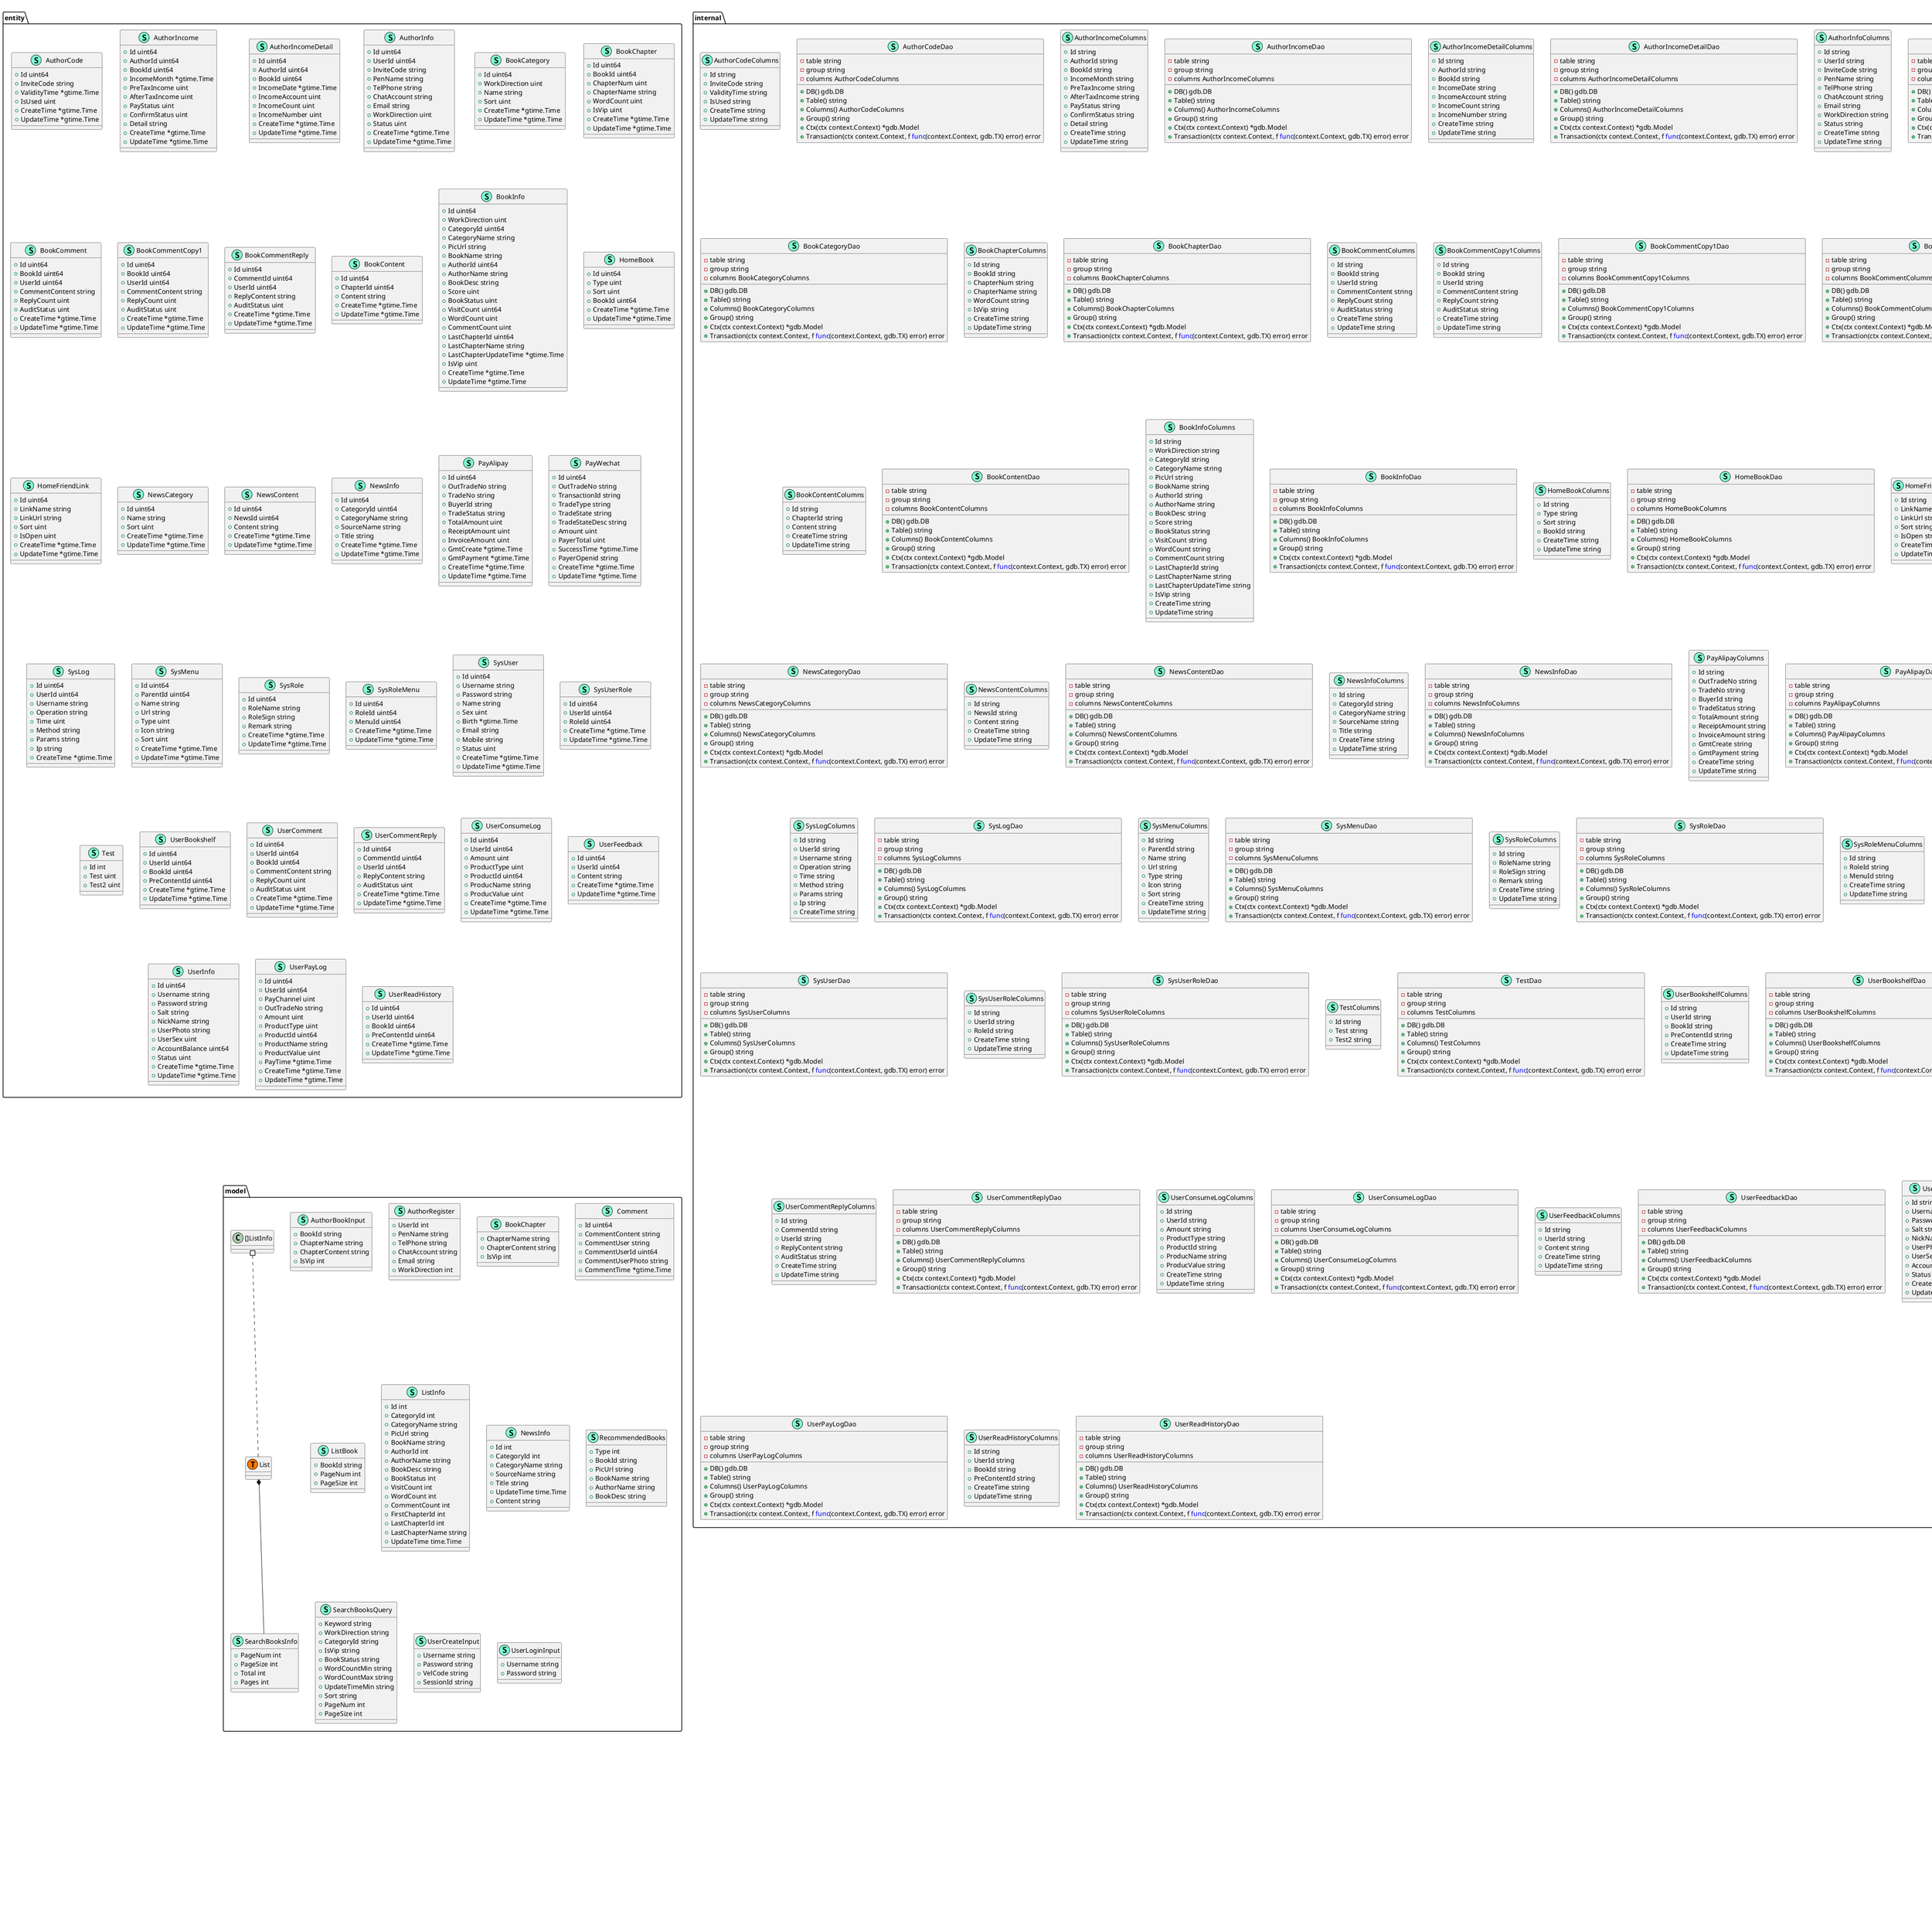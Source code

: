 @startuml
namespace author {
    class sAuthor << (S,Aquamarine) >> {
        + RegisterAuthor(ctx context.Context, registerInfo do.AuthorInfo) error
        + QueryAuthorStatus(ctx context.Context) (*int, error)
        + CreateBook(ctx context.Context, bookInfo do.BookInfo) error
        + ListAuthorBookInfo(ctx context.Context, pageNum int, pageSize int) ([]entity.BookInfo, int, error)
        + SaveBookChapter(ctx context.Context, input model.AuthorBookInput) error
        + DeleteChapterById(ctx context.Context, chapterId string) error
        + GetChapterById(ctx context.Context, chapterId string) (*model.BookChapter, error)
        + UpdateChapterById(ctx context.Context, chapterId string, chapter model.BookChapter) error
        + ListBookChapters(ctx context.Context, book model.ListBook) ([]entity.BookChapter, int, error)

    }
}

"service.IAuthor" <|-- "author.sAuthor"

namespace backend {
    class AuthorControllerV1 << (S,Aquamarine) >> {
        + DeleteChapter(ctx context.Context, req *v1.DeleteBookChapterReq) (*v1.DeleteBookChapterRes, error)
        + GetBookChapter(ctx context.Context, req *v1.GetBookChapterReq) (*v1.GetBookChapterRes, error)
        + ListBookChapters(ctx context.Context, req *v1.ListBookChaptersReq) (*v1.ListBookChaptersRes, error)
        + PublishBook(ctx context.Context, req *v1.PublishBookReq) (*v1.PublishBookRes, error)
        + PublishBookChapter(ctx context.Context, req *v1.PublishBookChapterReq) (*v1.PublishBookChapterRes, error)
        + PublishBookList(ctx context.Context, req *v1.PublishBookListReq) (*v1.PublishBookListRes, error)
        + QueryAuthorStatus(ctx context.Context, req *v1.QueryAuthorStatusReq) (*v1.QueryAuthorStatusRes, error)
        + AuthorRegister(ctx context.Context, req *v1.AuthorRegisterReq) (*v1.AuthorRegisterRes, error)
        + UpdateBookChapter(ctx context.Context, req *v1.UpdateBookChapterReq) (*v1.UpdateBookChapterRes, error)

    }
    interface IAuthorV1  {
        + AuthorRegister(ctx context.Context, req *v1.AuthorRegisterReq) (*v1.AuthorRegisterRes, error)
        + QueryAuthorStatus(ctx context.Context, req *v1.QueryAuthorStatusReq) (*v1.QueryAuthorStatusRes, error)
        + PublishBook(ctx context.Context, req *v1.PublishBookReq) (*v1.PublishBookRes, error)
        + PublishBookList(ctx context.Context, req *v1.PublishBookListReq) (*v1.PublishBookListRes, error)
        + PublishBookChapter(ctx context.Context, req *v1.PublishBookChapterReq) (*v1.PublishBookChapterRes, error)
        + DeleteChapter(ctx context.Context, req *v1.DeleteBookChapterReq) (*v1.DeleteBookChapterRes, error)
        + GetBookChapter(ctx context.Context, req *v1.GetBookChapterReq) (*v1.GetBookChapterRes, error)
        + UpdateBookChapter(ctx context.Context, req *v1.UpdateBookChapterReq) (*v1.UpdateBookChapterRes, error)
        + ListBookChapters(ctx context.Context, req *v1.ListBookChaptersReq) (*v1.ListBookChaptersRes, error)

    }
    interface IBackendV1  {
        + GetChapterId(ctx context.Context, req *v1.GetChapterIdReq) (*v1.GetChapterIdRes, error)

    }
}

"backend.IAuthorV1" <|-- "backend.AuthorControllerV1"

namespace book {
    class sBook << (S,Aquamarine) >> {
        + AddBookVisit(ctx context.Context, bookId int) error
        + FindWorkDirectionCategory(ctx context.Context, workDirection int) ([]entity.BookCategory, error)
        + FindBookInfoAndChapterNumById(ctx context.Context, id int) (*entity.BookInfo, int, error)
        + GetLastChapterAbout(ctx context.Context, id int) (*entity.BookChapter, int, string, error)
        + ListRecBooks(ctx context.Context, id int) ([]*entity.BookInfo, error)
        + FindChapterList(ctx context.Context, id int) ([]*entity.BookChapter, error)
        + FindBookContentByChapterId(ctx context.Context, id int) (*entity.BookChapter, string, *entity.BookInfo, int, error)
        + FindPreChapterId(ctx context.Context, id int) (int, error)
        + FindNextChapterId(ctx context.Context, id int) (int, error)
        + ListVisitRank(ctx context.Context) ([]*entity.BookInfo, error)
        + ListNewestRank(ctx context.Context) ([]*entity.BookInfo, error)
        + ListUpdateRank(ctx context.Context) ([]*entity.BookInfo, error)
        + ListNewestComments(ctx context.Context, bookId int) ([]*model.Comment, int, error)

    }
    class sUser << (S,Aquamarine) >> {
        + NewCaptcha(ctx context.Context) (string, string, string, error)
        + VerifyCaptcha(ctx context.Context, id string, inputCaptcha string) (bool, error)
        + Create(ctx context.Context, in model.UserCreateInput) (string, int, string, error)
        + IsUsernameRepeat(ctx context.Context, in model.UserCreateInput) (bool, error)
        + Login(ctx context.Context, in model.UserLoginInput) (string, int, string, error)

    }
}

"service.IBook" <|-- "book.sBook"
"service.IUser" <|-- "book.sUser"

namespace consts {
    class CacheConfig << (S,Aquamarine) >> {
        + Name string
        + TTL int
        + MaxSize int

    }
}


namespace dao {
    class authorCodeDao << (S,Aquamarine) >> {
    }
    class authorIncomeDao << (S,Aquamarine) >> {
    }
    class authorIncomeDetailDao << (S,Aquamarine) >> {
    }
    class authorInfoDao << (S,Aquamarine) >> {
    }
    class bookCategoryDao << (S,Aquamarine) >> {
    }
    class bookChapterDao << (S,Aquamarine) >> {
    }
    class bookCommentCopy1Dao << (S,Aquamarine) >> {
    }
    class bookCommentDao << (S,Aquamarine) >> {
    }
    class bookCommentReplyDao << (S,Aquamarine) >> {
    }
    class bookContentDao << (S,Aquamarine) >> {
    }
    class bookInfoDao << (S,Aquamarine) >> {
    }
    class dao.internalAuthorCodeDao << (T, #FF7700) >>  {
    }
    class dao.internalAuthorIncomeDao << (T, #FF7700) >>  {
    }
    class dao.internalAuthorIncomeDetailDao << (T, #FF7700) >>  {
    }
    class dao.internalAuthorInfoDao << (T, #FF7700) >>  {
    }
    class dao.internalBookCategoryDao << (T, #FF7700) >>  {
    }
    class dao.internalBookChapterDao << (T, #FF7700) >>  {
    }
    class dao.internalBookCommentCopy1Dao << (T, #FF7700) >>  {
    }
    class dao.internalBookCommentDao << (T, #FF7700) >>  {
    }
    class dao.internalBookCommentReplyDao << (T, #FF7700) >>  {
    }
    class dao.internalBookContentDao << (T, #FF7700) >>  {
    }
    class dao.internalBookInfoDao << (T, #FF7700) >>  {
    }
    class dao.internalHomeBookDao << (T, #FF7700) >>  {
    }
    class dao.internalHomeFriendLinkDao << (T, #FF7700) >>  {
    }
    class dao.internalNewsCategoryDao << (T, #FF7700) >>  {
    }
    class dao.internalNewsContentDao << (T, #FF7700) >>  {
    }
    class dao.internalNewsInfoDao << (T, #FF7700) >>  {
    }
    class dao.internalPayAlipayDao << (T, #FF7700) >>  {
    }
    class dao.internalPayWechatDao << (T, #FF7700) >>  {
    }
    class dao.internalSysLogDao << (T, #FF7700) >>  {
    }
    class dao.internalSysMenuDao << (T, #FF7700) >>  {
    }
    class dao.internalSysRoleDao << (T, #FF7700) >>  {
    }
    class dao.internalSysRoleMenuDao << (T, #FF7700) >>  {
    }
    class dao.internalSysUserDao << (T, #FF7700) >>  {
    }
    class dao.internalSysUserRoleDao << (T, #FF7700) >>  {
    }
    class dao.internalTestDao << (T, #FF7700) >>  {
    }
    class dao.internalUserBookshelfDao << (T, #FF7700) >>  {
    }
    class dao.internalUserCommentDao << (T, #FF7700) >>  {
    }
    class dao.internalUserCommentReplyDao << (T, #FF7700) >>  {
    }
    class dao.internalUserConsumeLogDao << (T, #FF7700) >>  {
    }
    class dao.internalUserFeedbackDao << (T, #FF7700) >>  {
    }
    class dao.internalUserInfoDao << (T, #FF7700) >>  {
    }
    class dao.internalUserPayLogDao << (T, #FF7700) >>  {
    }
    class dao.internalUserReadHistoryDao << (T, #FF7700) >>  {
    }
    class homeBookDao << (S,Aquamarine) >> {
    }
    class homeFriendLinkDao << (S,Aquamarine) >> {
    }
    class newsCategoryDao << (S,Aquamarine) >> {
    }
    class newsContentDao << (S,Aquamarine) >> {
    }
    class newsInfoDao << (S,Aquamarine) >> {
    }
    class payAlipayDao << (S,Aquamarine) >> {
    }
    class payWechatDao << (S,Aquamarine) >> {
    }
    class sysLogDao << (S,Aquamarine) >> {
    }
    class sysMenuDao << (S,Aquamarine) >> {
    }
    class sysRoleDao << (S,Aquamarine) >> {
    }
    class sysRoleMenuDao << (S,Aquamarine) >> {
    }
    class sysUserDao << (S,Aquamarine) >> {
    }
    class sysUserRoleDao << (S,Aquamarine) >> {
    }
    class testDao << (S,Aquamarine) >> {
    }
    class userBookshelfDao << (S,Aquamarine) >> {
    }
    class userCommentDao << (S,Aquamarine) >> {
    }
    class userCommentReplyDao << (S,Aquamarine) >> {
    }
    class userConsumeLogDao << (S,Aquamarine) >> {
    }
    class userFeedbackDao << (S,Aquamarine) >> {
    }
    class userInfoDao << (S,Aquamarine) >> {
    }
    class userPayLogDao << (S,Aquamarine) >> {
    }
    class userReadHistoryDao << (S,Aquamarine) >> {
    }
    class "*internal.AuthorCodeDao" as internalAuthorCodeDao {
        'This class was created so that we can correctly have an alias pointing to this name. Since it contains dots that can break namespaces
    }
    class "*internal.AuthorIncomeDao" as internalAuthorIncomeDao {
        'This class was created so that we can correctly have an alias pointing to this name. Since it contains dots that can break namespaces
    }
    class "*internal.AuthorIncomeDetailDao" as internalAuthorIncomeDetailDao {
        'This class was created so that we can correctly have an alias pointing to this name. Since it contains dots that can break namespaces
    }
    class "*internal.AuthorInfoDao" as internalAuthorInfoDao {
        'This class was created so that we can correctly have an alias pointing to this name. Since it contains dots that can break namespaces
    }
    class "*internal.BookCategoryDao" as internalBookCategoryDao {
        'This class was created so that we can correctly have an alias pointing to this name. Since it contains dots that can break namespaces
    }
    class "*internal.BookChapterDao" as internalBookChapterDao {
        'This class was created so that we can correctly have an alias pointing to this name. Since it contains dots that can break namespaces
    }
    class "*internal.BookCommentCopy1Dao" as internalBookCommentCopy1Dao {
        'This class was created so that we can correctly have an alias pointing to this name. Since it contains dots that can break namespaces
    }
    class "*internal.BookCommentDao" as internalBookCommentDao {
        'This class was created so that we can correctly have an alias pointing to this name. Since it contains dots that can break namespaces
    }
    class "*internal.BookCommentReplyDao" as internalBookCommentReplyDao {
        'This class was created so that we can correctly have an alias pointing to this name. Since it contains dots that can break namespaces
    }
    class "*internal.BookContentDao" as internalBookContentDao {
        'This class was created so that we can correctly have an alias pointing to this name. Since it contains dots that can break namespaces
    }
    class "*internal.BookInfoDao" as internalBookInfoDao {
        'This class was created so that we can correctly have an alias pointing to this name. Since it contains dots that can break namespaces
    }
    class "*internal.HomeBookDao" as internalHomeBookDao {
        'This class was created so that we can correctly have an alias pointing to this name. Since it contains dots that can break namespaces
    }
    class "*internal.HomeFriendLinkDao" as internalHomeFriendLinkDao {
        'This class was created so that we can correctly have an alias pointing to this name. Since it contains dots that can break namespaces
    }
    class "*internal.NewsCategoryDao" as internalNewsCategoryDao {
        'This class was created so that we can correctly have an alias pointing to this name. Since it contains dots that can break namespaces
    }
    class "*internal.NewsContentDao" as internalNewsContentDao {
        'This class was created so that we can correctly have an alias pointing to this name. Since it contains dots that can break namespaces
    }
    class "*internal.NewsInfoDao" as internalNewsInfoDao {
        'This class was created so that we can correctly have an alias pointing to this name. Since it contains dots that can break namespaces
    }
    class "*internal.PayAlipayDao" as internalPayAlipayDao {
        'This class was created so that we can correctly have an alias pointing to this name. Since it contains dots that can break namespaces
    }
    class "*internal.PayWechatDao" as internalPayWechatDao {
        'This class was created so that we can correctly have an alias pointing to this name. Since it contains dots that can break namespaces
    }
    class "*internal.SysLogDao" as internalSysLogDao {
        'This class was created so that we can correctly have an alias pointing to this name. Since it contains dots that can break namespaces
    }
    class "*internal.SysMenuDao" as internalSysMenuDao {
        'This class was created so that we can correctly have an alias pointing to this name. Since it contains dots that can break namespaces
    }
    class "*internal.SysRoleDao" as internalSysRoleDao {
        'This class was created so that we can correctly have an alias pointing to this name. Since it contains dots that can break namespaces
    }
    class "*internal.SysRoleMenuDao" as internalSysRoleMenuDao {
        'This class was created so that we can correctly have an alias pointing to this name. Since it contains dots that can break namespaces
    }
    class "*internal.SysUserDao" as internalSysUserDao {
        'This class was created so that we can correctly have an alias pointing to this name. Since it contains dots that can break namespaces
    }
    class "*internal.SysUserRoleDao" as internalSysUserRoleDao {
        'This class was created so that we can correctly have an alias pointing to this name. Since it contains dots that can break namespaces
    }
    class "*internal.TestDao" as internalTestDao {
        'This class was created so that we can correctly have an alias pointing to this name. Since it contains dots that can break namespaces
    }
    class "*internal.UserBookshelfDao" as internalUserBookshelfDao {
        'This class was created so that we can correctly have an alias pointing to this name. Since it contains dots that can break namespaces
    }
    class "*internal.UserCommentDao" as internalUserCommentDao {
        'This class was created so that we can correctly have an alias pointing to this name. Since it contains dots that can break namespaces
    }
    class "*internal.UserCommentReplyDao" as internalUserCommentReplyDao {
        'This class was created so that we can correctly have an alias pointing to this name. Since it contains dots that can break namespaces
    }
    class "*internal.UserConsumeLogDao" as internalUserConsumeLogDao {
        'This class was created so that we can correctly have an alias pointing to this name. Since it contains dots that can break namespaces
    }
    class "*internal.UserFeedbackDao" as internalUserFeedbackDao {
        'This class was created so that we can correctly have an alias pointing to this name. Since it contains dots that can break namespaces
    }
    class "*internal.UserInfoDao" as internalUserInfoDao {
        'This class was created so that we can correctly have an alias pointing to this name. Since it contains dots that can break namespaces
    }
    class "*internal.UserPayLogDao" as internalUserPayLogDao {
        'This class was created so that we can correctly have an alias pointing to this name. Since it contains dots that can break namespaces
    }
    class "*internal.UserReadHistoryDao" as internalUserReadHistoryDao {
        'This class was created so that we can correctly have an alias pointing to this name. Since it contains dots that can break namespaces
    }
}
"dao.internalAuthorCodeDao" *-- "dao.authorCodeDao"
"dao.internalAuthorIncomeDao" *-- "dao.authorIncomeDao"
"dao.internalAuthorIncomeDetailDao" *-- "dao.authorIncomeDetailDao"
"dao.internalAuthorInfoDao" *-- "dao.authorInfoDao"
"dao.internalBookCategoryDao" *-- "dao.bookCategoryDao"
"dao.internalBookChapterDao" *-- "dao.bookChapterDao"
"dao.internalBookCommentCopy1Dao" *-- "dao.bookCommentCopy1Dao"
"dao.internalBookCommentDao" *-- "dao.bookCommentDao"
"dao.internalBookCommentReplyDao" *-- "dao.bookCommentReplyDao"
"dao.internalBookContentDao" *-- "dao.bookContentDao"
"dao.internalBookInfoDao" *-- "dao.bookInfoDao"
"dao.internalHomeBookDao" *-- "dao.homeBookDao"
"dao.internalHomeFriendLinkDao" *-- "dao.homeFriendLinkDao"
"dao.internalNewsCategoryDao" *-- "dao.newsCategoryDao"
"dao.internalNewsContentDao" *-- "dao.newsContentDao"
"dao.internalNewsInfoDao" *-- "dao.newsInfoDao"
"dao.internalPayAlipayDao" *-- "dao.payAlipayDao"
"dao.internalPayWechatDao" *-- "dao.payWechatDao"
"dao.internalSysLogDao" *-- "dao.sysLogDao"
"dao.internalSysMenuDao" *-- "dao.sysMenuDao"
"dao.internalSysRoleDao" *-- "dao.sysRoleDao"
"dao.internalSysRoleMenuDao" *-- "dao.sysRoleMenuDao"
"dao.internalSysUserDao" *-- "dao.sysUserDao"
"dao.internalSysUserRoleDao" *-- "dao.sysUserRoleDao"
"dao.internalTestDao" *-- "dao.testDao"
"dao.internalUserBookshelfDao" *-- "dao.userBookshelfDao"
"dao.internalUserCommentDao" *-- "dao.userCommentDao"
"dao.internalUserCommentReplyDao" *-- "dao.userCommentReplyDao"
"dao.internalUserConsumeLogDao" *-- "dao.userConsumeLogDao"
"dao.internalUserFeedbackDao" *-- "dao.userFeedbackDao"
"dao.internalUserInfoDao" *-- "dao.userInfoDao"
"dao.internalUserPayLogDao" *-- "dao.userPayLogDao"
"dao.internalUserReadHistoryDao" *-- "dao.userReadHistoryDao"


namespace do {
    class AuthorCode << (S,Aquamarine) >> {
        + Id <font color=blue>interface</font>{}
        + InviteCode <font color=blue>interface</font>{}
        + ValidityTime *gtime.Time
        + IsUsed <font color=blue>interface</font>{}
        + CreateTime *gtime.Time
        + UpdateTime *gtime.Time

    }
    class AuthorIncome << (S,Aquamarine) >> {
        + Id <font color=blue>interface</font>{}
        + AuthorId <font color=blue>interface</font>{}
        + BookId <font color=blue>interface</font>{}
        + IncomeMonth *gtime.Time
        + PreTaxIncome <font color=blue>interface</font>{}
        + AfterTaxIncome <font color=blue>interface</font>{}
        + PayStatus <font color=blue>interface</font>{}
        + ConfirmStatus <font color=blue>interface</font>{}
        + Detail <font color=blue>interface</font>{}
        + CreateTime *gtime.Time
        + UpdateTime *gtime.Time

    }
    class AuthorIncomeDetail << (S,Aquamarine) >> {
        + Id <font color=blue>interface</font>{}
        + AuthorId <font color=blue>interface</font>{}
        + BookId <font color=blue>interface</font>{}
        + IncomeDate *gtime.Time
        + IncomeAccount <font color=blue>interface</font>{}
        + IncomeCount <font color=blue>interface</font>{}
        + IncomeNumber <font color=blue>interface</font>{}
        + CreateTime *gtime.Time
        + UpdateTime *gtime.Time

    }
    class AuthorInfo << (S,Aquamarine) >> {
        + Id <font color=blue>interface</font>{}
        + UserId <font color=blue>interface</font>{}
        + InviteCode <font color=blue>interface</font>{}
        + PenName <font color=blue>interface</font>{}
        + TelPhone <font color=blue>interface</font>{}
        + ChatAccount <font color=blue>interface</font>{}
        + Email <font color=blue>interface</font>{}
        + WorkDirection <font color=blue>interface</font>{}
        + Status <font color=blue>interface</font>{}
        + CreateTime *gtime.Time
        + UpdateTime *gtime.Time

    }
    class BookCategory << (S,Aquamarine) >> {
        + Id <font color=blue>interface</font>{}
        + WorkDirection <font color=blue>interface</font>{}
        + Name <font color=blue>interface</font>{}
        + Sort <font color=blue>interface</font>{}
        + CreateTime *gtime.Time
        + UpdateTime *gtime.Time

    }
    class BookChapter << (S,Aquamarine) >> {
        + Id <font color=blue>interface</font>{}
        + BookId <font color=blue>interface</font>{}
        + ChapterNum <font color=blue>interface</font>{}
        + ChapterName <font color=blue>interface</font>{}
        + WordCount <font color=blue>interface</font>{}
        + IsVip <font color=blue>interface</font>{}
        + CreateTime *gtime.Time
        + UpdateTime *gtime.Time

    }
    class BookComment << (S,Aquamarine) >> {
        + Id <font color=blue>interface</font>{}
        + BookId <font color=blue>interface</font>{}
        + UserId <font color=blue>interface</font>{}
        + CommentContent <font color=blue>interface</font>{}
        + ReplyCount <font color=blue>interface</font>{}
        + AuditStatus <font color=blue>interface</font>{}
        + CreateTime *gtime.Time
        + UpdateTime *gtime.Time

    }
    class BookCommentCopy1 << (S,Aquamarine) >> {
        + Id <font color=blue>interface</font>{}
        + BookId <font color=blue>interface</font>{}
        + UserId <font color=blue>interface</font>{}
        + CommentContent <font color=blue>interface</font>{}
        + ReplyCount <font color=blue>interface</font>{}
        + AuditStatus <font color=blue>interface</font>{}
        + CreateTime *gtime.Time
        + UpdateTime *gtime.Time

    }
    class BookCommentReply << (S,Aquamarine) >> {
        + Id <font color=blue>interface</font>{}
        + CommentId <font color=blue>interface</font>{}
        + UserId <font color=blue>interface</font>{}
        + ReplyContent <font color=blue>interface</font>{}
        + AuditStatus <font color=blue>interface</font>{}
        + CreateTime *gtime.Time
        + UpdateTime *gtime.Time

    }
    class BookContent << (S,Aquamarine) >> {
        + Id <font color=blue>interface</font>{}
        + ChapterId <font color=blue>interface</font>{}
        + Content <font color=blue>interface</font>{}
        + CreateTime *gtime.Time
        + UpdateTime *gtime.Time

    }
    class BookInfo << (S,Aquamarine) >> {
        + Id <font color=blue>interface</font>{}
        + WorkDirection <font color=blue>interface</font>{}
        + CategoryId <font color=blue>interface</font>{}
        + CategoryName <font color=blue>interface</font>{}
        + PicUrl <font color=blue>interface</font>{}
        + BookName <font color=blue>interface</font>{}
        + AuthorId <font color=blue>interface</font>{}
        + AuthorName <font color=blue>interface</font>{}
        + BookDesc <font color=blue>interface</font>{}
        + Score <font color=blue>interface</font>{}
        + BookStatus <font color=blue>interface</font>{}
        + VisitCount <font color=blue>interface</font>{}
        + WordCount <font color=blue>interface</font>{}
        + CommentCount <font color=blue>interface</font>{}
        + LastChapterId <font color=blue>interface</font>{}
        + LastChapterName <font color=blue>interface</font>{}
        + LastChapterUpdateTime *gtime.Time
        + IsVip <font color=blue>interface</font>{}
        + CreateTime *gtime.Time
        + UpdateTime *gtime.Time

    }
    class HomeBook << (S,Aquamarine) >> {
        + Id <font color=blue>interface</font>{}
        + Type <font color=blue>interface</font>{}
        + Sort <font color=blue>interface</font>{}
        + BookId <font color=blue>interface</font>{}
        + CreateTime *gtime.Time
        + UpdateTime *gtime.Time

    }
    class HomeFriendLink << (S,Aquamarine) >> {
        + Id <font color=blue>interface</font>{}
        + LinkName <font color=blue>interface</font>{}
        + LinkUrl <font color=blue>interface</font>{}
        + Sort <font color=blue>interface</font>{}
        + IsOpen <font color=blue>interface</font>{}
        + CreateTime *gtime.Time
        + UpdateTime *gtime.Time

    }
    class NewsCategory << (S,Aquamarine) >> {
        + Id <font color=blue>interface</font>{}
        + Name <font color=blue>interface</font>{}
        + Sort <font color=blue>interface</font>{}
        + CreateTime *gtime.Time
        + UpdateTime *gtime.Time

    }
    class NewsContent << (S,Aquamarine) >> {
        + Id <font color=blue>interface</font>{}
        + NewsId <font color=blue>interface</font>{}
        + Content <font color=blue>interface</font>{}
        + CreateTime *gtime.Time
        + UpdateTime *gtime.Time

    }
    class NewsInfo << (S,Aquamarine) >> {
        + Id <font color=blue>interface</font>{}
        + CategoryId <font color=blue>interface</font>{}
        + CategoryName <font color=blue>interface</font>{}
        + SourceName <font color=blue>interface</font>{}
        + Title <font color=blue>interface</font>{}
        + CreateTime *gtime.Time
        + UpdateTime *gtime.Time

    }
    class PayAlipay << (S,Aquamarine) >> {
        + Id <font color=blue>interface</font>{}
        + OutTradeNo <font color=blue>interface</font>{}
        + TradeNo <font color=blue>interface</font>{}
        + BuyerId <font color=blue>interface</font>{}
        + TradeStatus <font color=blue>interface</font>{}
        + TotalAmount <font color=blue>interface</font>{}
        + ReceiptAmount <font color=blue>interface</font>{}
        + InvoiceAmount <font color=blue>interface</font>{}
        + GmtCreate *gtime.Time
        + GmtPayment *gtime.Time
        + CreateTime *gtime.Time
        + UpdateTime *gtime.Time

    }
    class PayWechat << (S,Aquamarine) >> {
        + Id <font color=blue>interface</font>{}
        + OutTradeNo <font color=blue>interface</font>{}
        + TransactionId <font color=blue>interface</font>{}
        + TradeType <font color=blue>interface</font>{}
        + TradeState <font color=blue>interface</font>{}
        + TradeStateDesc <font color=blue>interface</font>{}
        + Amount <font color=blue>interface</font>{}
        + PayerTotal <font color=blue>interface</font>{}
        + SuccessTime *gtime.Time
        + PayerOpenid <font color=blue>interface</font>{}
        + CreateTime *gtime.Time
        + UpdateTime *gtime.Time

    }
    class SysLog << (S,Aquamarine) >> {
        + Id <font color=blue>interface</font>{}
        + UserId <font color=blue>interface</font>{}
        + Username <font color=blue>interface</font>{}
        + Operation <font color=blue>interface</font>{}
        + Time <font color=blue>interface</font>{}
        + Method <font color=blue>interface</font>{}
        + Params <font color=blue>interface</font>{}
        + Ip <font color=blue>interface</font>{}
        + CreateTime *gtime.Time

    }
    class SysMenu << (S,Aquamarine) >> {
        + Id <font color=blue>interface</font>{}
        + ParentId <font color=blue>interface</font>{}
        + Name <font color=blue>interface</font>{}
        + Url <font color=blue>interface</font>{}
        + Type <font color=blue>interface</font>{}
        + Icon <font color=blue>interface</font>{}
        + Sort <font color=blue>interface</font>{}
        + CreateTime *gtime.Time
        + UpdateTime *gtime.Time

    }
    class SysRole << (S,Aquamarine) >> {
        + Id <font color=blue>interface</font>{}
        + RoleName <font color=blue>interface</font>{}
        + RoleSign <font color=blue>interface</font>{}
        + Remark <font color=blue>interface</font>{}
        + CreateTime *gtime.Time
        + UpdateTime *gtime.Time

    }
    class SysRoleMenu << (S,Aquamarine) >> {
        + Id <font color=blue>interface</font>{}
        + RoleId <font color=blue>interface</font>{}
        + MenuId <font color=blue>interface</font>{}
        + CreateTime *gtime.Time
        + UpdateTime *gtime.Time

    }
    class SysUser << (S,Aquamarine) >> {
        + Id <font color=blue>interface</font>{}
        + Username <font color=blue>interface</font>{}
        + Password <font color=blue>interface</font>{}
        + Name <font color=blue>interface</font>{}
        + Sex <font color=blue>interface</font>{}
        + Birth *gtime.Time
        + Email <font color=blue>interface</font>{}
        + Mobile <font color=blue>interface</font>{}
        + Status <font color=blue>interface</font>{}
        + CreateTime *gtime.Time
        + UpdateTime *gtime.Time

    }
    class SysUserRole << (S,Aquamarine) >> {
        + Id <font color=blue>interface</font>{}
        + UserId <font color=blue>interface</font>{}
        + RoleId <font color=blue>interface</font>{}
        + CreateTime *gtime.Time
        + UpdateTime *gtime.Time

    }
    class Test << (S,Aquamarine) >> {
        + Id <font color=blue>interface</font>{}
        + Test <font color=blue>interface</font>{}
        + Test2 <font color=blue>interface</font>{}

    }
    class UserBookshelf << (S,Aquamarine) >> {
        + Id <font color=blue>interface</font>{}
        + UserId <font color=blue>interface</font>{}
        + BookId <font color=blue>interface</font>{}
        + PreContentId <font color=blue>interface</font>{}
        + CreateTime *gtime.Time
        + UpdateTime *gtime.Time

    }
    class UserComment << (S,Aquamarine) >> {
        + Id <font color=blue>interface</font>{}
        + UserId <font color=blue>interface</font>{}
        + BookId <font color=blue>interface</font>{}
        + CommentContent <font color=blue>interface</font>{}
        + ReplyCount <font color=blue>interface</font>{}
        + AuditStatus <font color=blue>interface</font>{}
        + CreateTime *gtime.Time
        + UpdateTime *gtime.Time

    }
    class UserCommentReply << (S,Aquamarine) >> {
        + Id <font color=blue>interface</font>{}
        + CommentId <font color=blue>interface</font>{}
        + UserId <font color=blue>interface</font>{}
        + ReplyContent <font color=blue>interface</font>{}
        + AuditStatus <font color=blue>interface</font>{}
        + CreateTime *gtime.Time
        + UpdateTime *gtime.Time

    }
    class UserConsumeLog << (S,Aquamarine) >> {
        + Id <font color=blue>interface</font>{}
        + UserId <font color=blue>interface</font>{}
        + Amount <font color=blue>interface</font>{}
        + ProductType <font color=blue>interface</font>{}
        + ProductId <font color=blue>interface</font>{}
        + ProducName <font color=blue>interface</font>{}
        + ProducValue <font color=blue>interface</font>{}
        + CreateTime *gtime.Time
        + UpdateTime *gtime.Time

    }
    class UserFeedback << (S,Aquamarine) >> {
        + Id <font color=blue>interface</font>{}
        + UserId <font color=blue>interface</font>{}
        + Content <font color=blue>interface</font>{}
        + CreateTime *gtime.Time
        + UpdateTime *gtime.Time

    }
    class UserInfo << (S,Aquamarine) >> {
        + Id <font color=blue>interface</font>{}
        + Username <font color=blue>interface</font>{}
        + Password <font color=blue>interface</font>{}
        + Salt <font color=blue>interface</font>{}
        + NickName <font color=blue>interface</font>{}
        + UserPhoto <font color=blue>interface</font>{}
        + UserSex <font color=blue>interface</font>{}
        + AccountBalance <font color=blue>interface</font>{}
        + Status <font color=blue>interface</font>{}
        + CreateTime *gtime.Time
        + UpdateTime *gtime.Time

    }
    class UserPayLog << (S,Aquamarine) >> {
        + Id <font color=blue>interface</font>{}
        + UserId <font color=blue>interface</font>{}
        + PayChannel <font color=blue>interface</font>{}
        + OutTradeNo <font color=blue>interface</font>{}
        + Amount <font color=blue>interface</font>{}
        + ProductType <font color=blue>interface</font>{}
        + ProductId <font color=blue>interface</font>{}
        + ProductName <font color=blue>interface</font>{}
        + ProductValue <font color=blue>interface</font>{}
        + PayTime *gtime.Time
        + CreateTime *gtime.Time
        + UpdateTime *gtime.Time

    }
    class UserReadHistory << (S,Aquamarine) >> {
        + Id <font color=blue>interface</font>{}
        + UserId <font color=blue>interface</font>{}
        + BookId <font color=blue>interface</font>{}
        + PreContentId <font color=blue>interface</font>{}
        + CreateTime *gtime.Time
        + UpdateTime *gtime.Time

    }
}
"g.Meta" *-- "do.AuthorCode"
"g.Meta" *-- "do.AuthorIncome"
"g.Meta" *-- "do.AuthorIncomeDetail"
"g.Meta" *-- "do.AuthorInfo"
"g.Meta" *-- "do.BookCategory"
"g.Meta" *-- "do.BookChapter"
"g.Meta" *-- "do.BookComment"
"g.Meta" *-- "do.BookCommentCopy1"
"g.Meta" *-- "do.BookCommentReply"
"g.Meta" *-- "do.BookContent"
"g.Meta" *-- "do.BookInfo"
"g.Meta" *-- "do.HomeBook"
"g.Meta" *-- "do.HomeFriendLink"
"g.Meta" *-- "do.NewsCategory"
"g.Meta" *-- "do.NewsContent"
"g.Meta" *-- "do.NewsInfo"
"g.Meta" *-- "do.PayAlipay"
"g.Meta" *-- "do.PayWechat"
"g.Meta" *-- "do.SysLog"
"g.Meta" *-- "do.SysMenu"
"g.Meta" *-- "do.SysRole"
"g.Meta" *-- "do.SysRoleMenu"
"g.Meta" *-- "do.SysUser"
"g.Meta" *-- "do.SysUserRole"
"g.Meta" *-- "do.Test"
"g.Meta" *-- "do.UserBookshelf"
"g.Meta" *-- "do.UserComment"
"g.Meta" *-- "do.UserCommentReply"
"g.Meta" *-- "do.UserConsumeLog"
"g.Meta" *-- "do.UserFeedback"
"g.Meta" *-- "do.UserInfo"
"g.Meta" *-- "do.UserPayLog"
"g.Meta" *-- "do.UserReadHistory"


namespace entity {
    class AuthorCode << (S,Aquamarine) >> {
        + Id uint64
        + InviteCode string
        + ValidityTime *gtime.Time
        + IsUsed uint
        + CreateTime *gtime.Time
        + UpdateTime *gtime.Time

    }
    class AuthorIncome << (S,Aquamarine) >> {
        + Id uint64
        + AuthorId uint64
        + BookId uint64
        + IncomeMonth *gtime.Time
        + PreTaxIncome uint
        + AfterTaxIncome uint
        + PayStatus uint
        + ConfirmStatus uint
        + Detail string
        + CreateTime *gtime.Time
        + UpdateTime *gtime.Time

    }
    class AuthorIncomeDetail << (S,Aquamarine) >> {
        + Id uint64
        + AuthorId uint64
        + BookId uint64
        + IncomeDate *gtime.Time
        + IncomeAccount uint
        + IncomeCount uint
        + IncomeNumber uint
        + CreateTime *gtime.Time
        + UpdateTime *gtime.Time

    }
    class AuthorInfo << (S,Aquamarine) >> {
        + Id uint64
        + UserId uint64
        + InviteCode string
        + PenName string
        + TelPhone string
        + ChatAccount string
        + Email string
        + WorkDirection uint
        + Status uint
        + CreateTime *gtime.Time
        + UpdateTime *gtime.Time

    }
    class BookCategory << (S,Aquamarine) >> {
        + Id uint64
        + WorkDirection uint
        + Name string
        + Sort uint
        + CreateTime *gtime.Time
        + UpdateTime *gtime.Time

    }
    class BookChapter << (S,Aquamarine) >> {
        + Id uint64
        + BookId uint64
        + ChapterNum uint
        + ChapterName string
        + WordCount uint
        + IsVip uint
        + CreateTime *gtime.Time
        + UpdateTime *gtime.Time

    }
    class BookComment << (S,Aquamarine) >> {
        + Id uint64
        + BookId uint64
        + UserId uint64
        + CommentContent string
        + ReplyCount uint
        + AuditStatus uint
        + CreateTime *gtime.Time
        + UpdateTime *gtime.Time

    }
    class BookCommentCopy1 << (S,Aquamarine) >> {
        + Id uint64
        + BookId uint64
        + UserId uint64
        + CommentContent string
        + ReplyCount uint
        + AuditStatus uint
        + CreateTime *gtime.Time
        + UpdateTime *gtime.Time

    }
    class BookCommentReply << (S,Aquamarine) >> {
        + Id uint64
        + CommentId uint64
        + UserId uint64
        + ReplyContent string
        + AuditStatus uint
        + CreateTime *gtime.Time
        + UpdateTime *gtime.Time

    }
    class BookContent << (S,Aquamarine) >> {
        + Id uint64
        + ChapterId uint64
        + Content string
        + CreateTime *gtime.Time
        + UpdateTime *gtime.Time

    }
    class BookInfo << (S,Aquamarine) >> {
        + Id uint64
        + WorkDirection uint
        + CategoryId uint64
        + CategoryName string
        + PicUrl string
        + BookName string
        + AuthorId uint64
        + AuthorName string
        + BookDesc string
        + Score uint
        + BookStatus uint
        + VisitCount uint64
        + WordCount uint
        + CommentCount uint
        + LastChapterId uint64
        + LastChapterName string
        + LastChapterUpdateTime *gtime.Time
        + IsVip uint
        + CreateTime *gtime.Time
        + UpdateTime *gtime.Time

    }
    class HomeBook << (S,Aquamarine) >> {
        + Id uint64
        + Type uint
        + Sort uint
        + BookId uint64
        + CreateTime *gtime.Time
        + UpdateTime *gtime.Time

    }
    class HomeFriendLink << (S,Aquamarine) >> {
        + Id uint64
        + LinkName string
        + LinkUrl string
        + Sort uint
        + IsOpen uint
        + CreateTime *gtime.Time
        + UpdateTime *gtime.Time

    }
    class NewsCategory << (S,Aquamarine) >> {
        + Id uint64
        + Name string
        + Sort uint
        + CreateTime *gtime.Time
        + UpdateTime *gtime.Time

    }
    class NewsContent << (S,Aquamarine) >> {
        + Id uint64
        + NewsId uint64
        + Content string
        + CreateTime *gtime.Time
        + UpdateTime *gtime.Time

    }
    class NewsInfo << (S,Aquamarine) >> {
        + Id uint64
        + CategoryId uint64
        + CategoryName string
        + SourceName string
        + Title string
        + CreateTime *gtime.Time
        + UpdateTime *gtime.Time

    }
    class PayAlipay << (S,Aquamarine) >> {
        + Id uint64
        + OutTradeNo string
        + TradeNo string
        + BuyerId string
        + TradeStatus string
        + TotalAmount uint
        + ReceiptAmount uint
        + InvoiceAmount uint
        + GmtCreate *gtime.Time
        + GmtPayment *gtime.Time
        + CreateTime *gtime.Time
        + UpdateTime *gtime.Time

    }
    class PayWechat << (S,Aquamarine) >> {
        + Id uint64
        + OutTradeNo string
        + TransactionId string
        + TradeType string
        + TradeState string
        + TradeStateDesc string
        + Amount uint
        + PayerTotal uint
        + SuccessTime *gtime.Time
        + PayerOpenid string
        + CreateTime *gtime.Time
        + UpdateTime *gtime.Time

    }
    class SysLog << (S,Aquamarine) >> {
        + Id uint64
        + UserId uint64
        + Username string
        + Operation string
        + Time uint
        + Method string
        + Params string
        + Ip string
        + CreateTime *gtime.Time

    }
    class SysMenu << (S,Aquamarine) >> {
        + Id uint64
        + ParentId uint64
        + Name string
        + Url string
        + Type uint
        + Icon string
        + Sort uint
        + CreateTime *gtime.Time
        + UpdateTime *gtime.Time

    }
    class SysRole << (S,Aquamarine) >> {
        + Id uint64
        + RoleName string
        + RoleSign string
        + Remark string
        + CreateTime *gtime.Time
        + UpdateTime *gtime.Time

    }
    class SysRoleMenu << (S,Aquamarine) >> {
        + Id uint64
        + RoleId uint64
        + MenuId uint64
        + CreateTime *gtime.Time
        + UpdateTime *gtime.Time

    }
    class SysUser << (S,Aquamarine) >> {
        + Id uint64
        + Username string
        + Password string
        + Name string
        + Sex uint
        + Birth *gtime.Time
        + Email string
        + Mobile string
        + Status uint
        + CreateTime *gtime.Time
        + UpdateTime *gtime.Time

    }
    class SysUserRole << (S,Aquamarine) >> {
        + Id uint64
        + UserId uint64
        + RoleId uint64
        + CreateTime *gtime.Time
        + UpdateTime *gtime.Time

    }
    class Test << (S,Aquamarine) >> {
        + Id int
        + Test uint
        + Test2 uint

    }
    class UserBookshelf << (S,Aquamarine) >> {
        + Id uint64
        + UserId uint64
        + BookId uint64
        + PreContentId uint64
        + CreateTime *gtime.Time
        + UpdateTime *gtime.Time

    }
    class UserComment << (S,Aquamarine) >> {
        + Id uint64
        + UserId uint64
        + BookId uint64
        + CommentContent string
        + ReplyCount uint
        + AuditStatus uint
        + CreateTime *gtime.Time
        + UpdateTime *gtime.Time

    }
    class UserCommentReply << (S,Aquamarine) >> {
        + Id uint64
        + CommentId uint64
        + UserId uint64
        + ReplyContent string
        + AuditStatus uint
        + CreateTime *gtime.Time
        + UpdateTime *gtime.Time

    }
    class UserConsumeLog << (S,Aquamarine) >> {
        + Id uint64
        + UserId uint64
        + Amount uint
        + ProductType uint
        + ProductId uint64
        + ProducName string
        + ProducValue uint
        + CreateTime *gtime.Time
        + UpdateTime *gtime.Time

    }
    class UserFeedback << (S,Aquamarine) >> {
        + Id uint64
        + UserId uint64
        + Content string
        + CreateTime *gtime.Time
        + UpdateTime *gtime.Time

    }
    class UserInfo << (S,Aquamarine) >> {
        + Id uint64
        + Username string
        + Password string
        + Salt string
        + NickName string
        + UserPhoto string
        + UserSex uint
        + AccountBalance uint64
        + Status uint
        + CreateTime *gtime.Time
        + UpdateTime *gtime.Time

    }
    class UserPayLog << (S,Aquamarine) >> {
        + Id uint64
        + UserId uint64
        + PayChannel uint
        + OutTradeNo string
        + Amount uint
        + ProductType uint
        + ProductId uint64
        + ProductName string
        + ProductValue uint
        + PayTime *gtime.Time
        + CreateTime *gtime.Time
        + UpdateTime *gtime.Time

    }
    class UserReadHistory << (S,Aquamarine) >> {
        + Id uint64
        + UserId uint64
        + BookId uint64
        + PreContentId uint64
        + CreateTime *gtime.Time
        + UpdateTime *gtime.Time

    }
}


namespace frontend {
    class BookControllerV1 << (S,Aquamarine) >> {
        + ListChapters(ctx context.Context, req *v1.ListChaptersReq) ([]*v1.ListChaptersRes, error)
        + GetBookContentAbout(ctx context.Context, req *v1.GetBookContentAboutReq) (*v1.GetBookContentAboutRes, error)
        + GetBookInfoById(ctx context.Context, req *v1.GetBookInfoByIdReq) (*v1.GetBookInfoByIdRes, error)
        + GetLastChapterAbout(ctx context.Context, req *v1.GetLastChapterAboutReq) (*v1.GetLastChapterAboutRes, error)
        + ListBookComment(ctx context.Context, req *v1.ListBookCommentReq) (*v1.ListBookCommentRes, error)
        + ListBookCategory(ctx context.Context, req *v1.ListBookCategoryReq) ([]*v1.ListBookCategoryRes, error)
        + GetBookNewestRank(ctx context.Context, req *v1.GetBookNewestRankReq) ([]*v1.GetBookNewestRankRes, error)
        + GetNextChapterId(ctx context.Context, req *v1.GetNextChapterIdReq) (*v1.GetNextChapterIdRes, error)
        + GetPreChapterId(ctx context.Context, req *v1.GetPreChapterIdReq) (*v1.GetPreChapterIdRes, error)
        + ListRecommendedBooks(ctx context.Context, req *v1.ListRecommendedBooksReq) ([]*v1.ListRecommendedBooksRes, error)
        + GetBookUpdateRank(ctx context.Context, req *v1.GetBookUpdateRankReq) ([]*v1.GetBookUpdateRankRes, error)
        + AddBookVisit(ctx context.Context, req *v1.AddBookVisitReq) (*v1.AddBookVisitRes, error)
        + GetBookVisitRank(ctx context.Context, req *v1.GetBookVisitRankReq) ([]*v1.GetBookVisitRankRes, error)

    }
    class HomeControllerV1 << (S,Aquamarine) >> {
        + QueryFriendLinkBooks(ctx context.Context, req *v1.QueryFriendLinkBooksReq) ([]*v1.QueryFriendLinkBooksRes, error)
        + QueryRecommendedBooks(ctx context.Context, req *v1.QueryRecommendedBooksReq) ([]*v1.QueryRecommendedBooksRes, error)

    }
    interface IFrontendV1  {
        + AddBookVisit(ctx context.Context, req *v1.AddBookVisitReq) (*v1.AddBookVisitRes, error)
        + ListBookCategory(ctx context.Context, req *v1.ListBookCategoryReq) ([]*v1.ListBookCategoryRes, error)
        + GetBookInfoById(ctx context.Context, req *v1.GetBookInfoByIdReq) (*v1.GetBookInfoByIdRes, error)
        + GetLastChapterAbout(ctx context.Context, req *v1.GetLastChapterAboutReq) (*v1.GetLastChapterAboutRes, error)
        + ListRecommendedBooks(ctx context.Context, req *v1.ListRecommendedBooksReq) ([]*v1.ListRecommendedBooksRes, error)
        + ListChapters(ctx context.Context, req *v1.ListChaptersReq) ([]*v1.ListChaptersRes, error)
        + GetBookContentAbout(ctx context.Context, req *v1.GetBookContentAboutReq) (*v1.GetBookContentAboutRes, error)
        + GetPreChapterId(ctx context.Context, req *v1.GetPreChapterIdReq) (*v1.GetPreChapterIdRes, error)
        + GetNextChapterId(ctx context.Context, req *v1.GetNextChapterIdReq) (*v1.GetNextChapterIdRes, error)
        + GetBookVisitRank(ctx context.Context, req *v1.GetBookVisitRankReq) ([]*v1.GetBookVisitRankRes, error)
        + GetBookNewestRank(ctx context.Context, req *v1.GetBookNewestRankReq) ([]*v1.GetBookNewestRankRes, error)
        + GetBookUpdateRank(ctx context.Context, req *v1.GetBookUpdateRankReq) ([]*v1.GetBookUpdateRankRes, error)
        + ListBookComment(ctx context.Context, req *v1.ListBookCommentReq) (*v1.ListBookCommentRes, error)

    }
    interface IHomeV1  {
        + QueryRecommendedBooks(ctx context.Context, req *v1.QueryRecommendedBooksReq) ([]*v1.QueryRecommendedBooksRes, error)
        + QueryFriendLinkBooks(ctx context.Context, req *v1.QueryFriendLinkBooksReq) ([]*v1.QueryFriendLinkBooksRes, error)

    }
    interface INewsV1  {
        + QueryNewsInfo(ctx context.Context, req *v1.QueryNewsInfoReq) (*v1.QueryNewsInfoRes, error)
        + QueryNewsLatestInfo(ctx context.Context, req *v1.QueryNewsLatestInfoReq) ([]*v1.QueryNewsLatestInfoRes, error)

    }
    interface ISearchV1  {
        + SearchBooks(ctx context.Context, req *v1.SearchBooksReq) (*v1.SearchBooksRes, error)

    }
    interface IUserV1  {
        + GetCaptcha(ctx context.Context, req *v1.GetCaptchaReq) (*v1.GetCaptchaRes, error)
        + SignUp(ctx context.Context, req *v1.SignUpReq) (*v1.SignUpRes, error)
        + SignIn(ctx context.Context, req *v1.SignInReq) (*v1.SignInRes, error)

    }
    interface IUtilV1  {
        + ResourceImages(ctx context.Context, req *v1.ResourceImageReq) (*v1.ResourceImageRes, error)

    }
    class NewsControllerV1 << (S,Aquamarine) >> {
        + QueryNewsLatestInfo(ctx context.Context, req *v1.QueryNewsLatestInfoReq) ([]*v1.QueryNewsLatestInfoRes, error)
        + QueryNewsInfo(ctx context.Context, req *v1.QueryNewsInfoReq) (*v1.QueryNewsInfoRes, error)

    }
    class SearchControllerV1 << (S,Aquamarine) >> {
        + SearchBooks(ctx context.Context, req *v1.SearchBooksReq) (*v1.SearchBooksRes, error)

    }
    class UserControllerV1 << (S,Aquamarine) >> {
        + GetCaptcha(ctx context.Context, req *v1.GetCaptchaReq) (*v1.GetCaptchaRes, error)
        + SignIn(ctx context.Context, req *v1.SignInReq) (*v1.SignInRes, error)
        + SignUp(ctx context.Context, req *v1.SignUpReq) (*v1.SignUpRes, error)

    }
    class UtilControllerV1 << (S,Aquamarine) >> {
        + ResourceImages(ctx context.Context, req *v1.ResourceImageReq) (*v1.ResourceImageRes, error)

    }
}

"frontend.IFrontendV1" <|-- "frontend.BookControllerV1"
"frontend.IHomeV1" <|-- "frontend.HomeControllerV1"
"frontend.INewsV1" <|-- "frontend.NewsControllerV1"
"frontend.ISearchV1" <|-- "frontend.SearchControllerV1"
"frontend.IUserV1" <|-- "frontend.UserControllerV1"
"frontend.IUtilV1" <|-- "frontend.UtilControllerV1"

namespace home {
    class sHome << (S,Aquamarine) >> {
        + FindRecommendBook(ctx context.Context) ([]model.RecommendedBooks, error)
        + QueryFriendLinkList(ctx context.Context) ([]entity.HomeFriendLink, error)

    }
}

"service.IHome" <|-- "home.sHome"

namespace internal {
    class AuthorCodeColumns << (S,Aquamarine) >> {
        + Id string
        + InviteCode string
        + ValidityTime string
        + IsUsed string
        + CreateTime string
        + UpdateTime string

    }
    class AuthorCodeDao << (S,Aquamarine) >> {
        - table string
        - group string
        - columns AuthorCodeColumns

        + DB() gdb.DB
        + Table() string
        + Columns() AuthorCodeColumns
        + Group() string
        + Ctx(ctx context.Context) *gdb.Model
        + Transaction(ctx context.Context, f <font color=blue>func</font>(context.Context, gdb.TX) error) error

    }
    class AuthorIncomeColumns << (S,Aquamarine) >> {
        + Id string
        + AuthorId string
        + BookId string
        + IncomeMonth string
        + PreTaxIncome string
        + AfterTaxIncome string
        + PayStatus string
        + ConfirmStatus string
        + Detail string
        + CreateTime string
        + UpdateTime string

    }
    class AuthorIncomeDao << (S,Aquamarine) >> {
        - table string
        - group string
        - columns AuthorIncomeColumns

        + DB() gdb.DB
        + Table() string
        + Columns() AuthorIncomeColumns
        + Group() string
        + Ctx(ctx context.Context) *gdb.Model
        + Transaction(ctx context.Context, f <font color=blue>func</font>(context.Context, gdb.TX) error) error

    }
    class AuthorIncomeDetailColumns << (S,Aquamarine) >> {
        + Id string
        + AuthorId string
        + BookId string
        + IncomeDate string
        + IncomeAccount string
        + IncomeCount string
        + IncomeNumber string
        + CreateTime string
        + UpdateTime string

    }
    class AuthorIncomeDetailDao << (S,Aquamarine) >> {
        - table string
        - group string
        - columns AuthorIncomeDetailColumns

        + DB() gdb.DB
        + Table() string
        + Columns() AuthorIncomeDetailColumns
        + Group() string
        + Ctx(ctx context.Context) *gdb.Model
        + Transaction(ctx context.Context, f <font color=blue>func</font>(context.Context, gdb.TX) error) error

    }
    class AuthorInfoColumns << (S,Aquamarine) >> {
        + Id string
        + UserId string
        + InviteCode string
        + PenName string
        + TelPhone string
        + ChatAccount string
        + Email string
        + WorkDirection string
        + Status string
        + CreateTime string
        + UpdateTime string

    }
    class AuthorInfoDao << (S,Aquamarine) >> {
        - table string
        - group string
        - columns AuthorInfoColumns

        + DB() gdb.DB
        + Table() string
        + Columns() AuthorInfoColumns
        + Group() string
        + Ctx(ctx context.Context) *gdb.Model
        + Transaction(ctx context.Context, f <font color=blue>func</font>(context.Context, gdb.TX) error) error

    }
    class BookCategoryColumns << (S,Aquamarine) >> {
        + Id string
        + WorkDirection string
        + Name string
        + Sort string
        + CreateTime string
        + UpdateTime string

    }
    class BookCategoryDao << (S,Aquamarine) >> {
        - table string
        - group string
        - columns BookCategoryColumns

        + DB() gdb.DB
        + Table() string
        + Columns() BookCategoryColumns
        + Group() string
        + Ctx(ctx context.Context) *gdb.Model
        + Transaction(ctx context.Context, f <font color=blue>func</font>(context.Context, gdb.TX) error) error

    }
    class BookChapterColumns << (S,Aquamarine) >> {
        + Id string
        + BookId string
        + ChapterNum string
        + ChapterName string
        + WordCount string
        + IsVip string
        + CreateTime string
        + UpdateTime string

    }
    class BookChapterDao << (S,Aquamarine) >> {
        - table string
        - group string
        - columns BookChapterColumns

        + DB() gdb.DB
        + Table() string
        + Columns() BookChapterColumns
        + Group() string
        + Ctx(ctx context.Context) *gdb.Model
        + Transaction(ctx context.Context, f <font color=blue>func</font>(context.Context, gdb.TX) error) error

    }
    class BookCommentColumns << (S,Aquamarine) >> {
        + Id string
        + BookId string
        + UserId string
        + CommentContent string
        + ReplyCount string
        + AuditStatus string
        + CreateTime string
        + UpdateTime string

    }
    class BookCommentCopy1Columns << (S,Aquamarine) >> {
        + Id string
        + BookId string
        + UserId string
        + CommentContent string
        + ReplyCount string
        + AuditStatus string
        + CreateTime string
        + UpdateTime string

    }
    class BookCommentCopy1Dao << (S,Aquamarine) >> {
        - table string
        - group string
        - columns BookCommentCopy1Columns

        + DB() gdb.DB
        + Table() string
        + Columns() BookCommentCopy1Columns
        + Group() string
        + Ctx(ctx context.Context) *gdb.Model
        + Transaction(ctx context.Context, f <font color=blue>func</font>(context.Context, gdb.TX) error) error

    }
    class BookCommentDao << (S,Aquamarine) >> {
        - table string
        - group string
        - columns BookCommentColumns

        + DB() gdb.DB
        + Table() string
        + Columns() BookCommentColumns
        + Group() string
        + Ctx(ctx context.Context) *gdb.Model
        + Transaction(ctx context.Context, f <font color=blue>func</font>(context.Context, gdb.TX) error) error

    }
    class BookCommentReplyColumns << (S,Aquamarine) >> {
        + Id string
        + CommentId string
        + UserId string
        + ReplyContent string
        + AuditStatus string
        + CreateTime string
        + UpdateTime string

    }
    class BookCommentReplyDao << (S,Aquamarine) >> {
        - table string
        - group string
        - columns BookCommentReplyColumns

        + DB() gdb.DB
        + Table() string
        + Columns() BookCommentReplyColumns
        + Group() string
        + Ctx(ctx context.Context) *gdb.Model
        + Transaction(ctx context.Context, f <font color=blue>func</font>(context.Context, gdb.TX) error) error

    }
    class BookContentColumns << (S,Aquamarine) >> {
        + Id string
        + ChapterId string
        + Content string
        + CreateTime string
        + UpdateTime string

    }
    class BookContentDao << (S,Aquamarine) >> {
        - table string
        - group string
        - columns BookContentColumns

        + DB() gdb.DB
        + Table() string
        + Columns() BookContentColumns
        + Group() string
        + Ctx(ctx context.Context) *gdb.Model
        + Transaction(ctx context.Context, f <font color=blue>func</font>(context.Context, gdb.TX) error) error

    }
    class BookInfoColumns << (S,Aquamarine) >> {
        + Id string
        + WorkDirection string
        + CategoryId string
        + CategoryName string
        + PicUrl string
        + BookName string
        + AuthorId string
        + AuthorName string
        + BookDesc string
        + Score string
        + BookStatus string
        + VisitCount string
        + WordCount string
        + CommentCount string
        + LastChapterId string
        + LastChapterName string
        + LastChapterUpdateTime string
        + IsVip string
        + CreateTime string
        + UpdateTime string

    }
    class BookInfoDao << (S,Aquamarine) >> {
        - table string
        - group string
        - columns BookInfoColumns

        + DB() gdb.DB
        + Table() string
        + Columns() BookInfoColumns
        + Group() string
        + Ctx(ctx context.Context) *gdb.Model
        + Transaction(ctx context.Context, f <font color=blue>func</font>(context.Context, gdb.TX) error) error

    }
    class HomeBookColumns << (S,Aquamarine) >> {
        + Id string
        + Type string
        + Sort string
        + BookId string
        + CreateTime string
        + UpdateTime string

    }
    class HomeBookDao << (S,Aquamarine) >> {
        - table string
        - group string
        - columns HomeBookColumns

        + DB() gdb.DB
        + Table() string
        + Columns() HomeBookColumns
        + Group() string
        + Ctx(ctx context.Context) *gdb.Model
        + Transaction(ctx context.Context, f <font color=blue>func</font>(context.Context, gdb.TX) error) error

    }
    class HomeFriendLinkColumns << (S,Aquamarine) >> {
        + Id string
        + LinkName string
        + LinkUrl string
        + Sort string
        + IsOpen string
        + CreateTime string
        + UpdateTime string

    }
    class HomeFriendLinkDao << (S,Aquamarine) >> {
        - table string
        - group string
        - columns HomeFriendLinkColumns

        + DB() gdb.DB
        + Table() string
        + Columns() HomeFriendLinkColumns
        + Group() string
        + Ctx(ctx context.Context) *gdb.Model
        + Transaction(ctx context.Context, f <font color=blue>func</font>(context.Context, gdb.TX) error) error

    }
    class NewsCategoryColumns << (S,Aquamarine) >> {
        + Id string
        + Name string
        + Sort string
        + CreateTime string
        + UpdateTime string

    }
    class NewsCategoryDao << (S,Aquamarine) >> {
        - table string
        - group string
        - columns NewsCategoryColumns

        + DB() gdb.DB
        + Table() string
        + Columns() NewsCategoryColumns
        + Group() string
        + Ctx(ctx context.Context) *gdb.Model
        + Transaction(ctx context.Context, f <font color=blue>func</font>(context.Context, gdb.TX) error) error

    }
    class NewsContentColumns << (S,Aquamarine) >> {
        + Id string
        + NewsId string
        + Content string
        + CreateTime string
        + UpdateTime string

    }
    class NewsContentDao << (S,Aquamarine) >> {
        - table string
        - group string
        - columns NewsContentColumns

        + DB() gdb.DB
        + Table() string
        + Columns() NewsContentColumns
        + Group() string
        + Ctx(ctx context.Context) *gdb.Model
        + Transaction(ctx context.Context, f <font color=blue>func</font>(context.Context, gdb.TX) error) error

    }
    class NewsInfoColumns << (S,Aquamarine) >> {
        + Id string
        + CategoryId string
        + CategoryName string
        + SourceName string
        + Title string
        + CreateTime string
        + UpdateTime string

    }
    class NewsInfoDao << (S,Aquamarine) >> {
        - table string
        - group string
        - columns NewsInfoColumns

        + DB() gdb.DB
        + Table() string
        + Columns() NewsInfoColumns
        + Group() string
        + Ctx(ctx context.Context) *gdb.Model
        + Transaction(ctx context.Context, f <font color=blue>func</font>(context.Context, gdb.TX) error) error

    }
    class PayAlipayColumns << (S,Aquamarine) >> {
        + Id string
        + OutTradeNo string
        + TradeNo string
        + BuyerId string
        + TradeStatus string
        + TotalAmount string
        + ReceiptAmount string
        + InvoiceAmount string
        + GmtCreate string
        + GmtPayment string
        + CreateTime string
        + UpdateTime string

    }
    class PayAlipayDao << (S,Aquamarine) >> {
        - table string
        - group string
        - columns PayAlipayColumns

        + DB() gdb.DB
        + Table() string
        + Columns() PayAlipayColumns
        + Group() string
        + Ctx(ctx context.Context) *gdb.Model
        + Transaction(ctx context.Context, f <font color=blue>func</font>(context.Context, gdb.TX) error) error

    }
    class PayWechatColumns << (S,Aquamarine) >> {
        + Id string
        + OutTradeNo string
        + TransactionId string
        + TradeType string
        + TradeState string
        + TradeStateDesc string
        + Amount string
        + PayerTotal string
        + SuccessTime string
        + PayerOpenid string
        + CreateTime string
        + UpdateTime string

    }
    class PayWechatDao << (S,Aquamarine) >> {
        - table string
        - group string
        - columns PayWechatColumns

        + DB() gdb.DB
        + Table() string
        + Columns() PayWechatColumns
        + Group() string
        + Ctx(ctx context.Context) *gdb.Model
        + Transaction(ctx context.Context, f <font color=blue>func</font>(context.Context, gdb.TX) error) error

    }
    class SysLogColumns << (S,Aquamarine) >> {
        + Id string
        + UserId string
        + Username string
        + Operation string
        + Time string
        + Method string
        + Params string
        + Ip string
        + CreateTime string

    }
    class SysLogDao << (S,Aquamarine) >> {
        - table string
        - group string
        - columns SysLogColumns

        + DB() gdb.DB
        + Table() string
        + Columns() SysLogColumns
        + Group() string
        + Ctx(ctx context.Context) *gdb.Model
        + Transaction(ctx context.Context, f <font color=blue>func</font>(context.Context, gdb.TX) error) error

    }
    class SysMenuColumns << (S,Aquamarine) >> {
        + Id string
        + ParentId string
        + Name string
        + Url string
        + Type string
        + Icon string
        + Sort string
        + CreateTime string
        + UpdateTime string

    }
    class SysMenuDao << (S,Aquamarine) >> {
        - table string
        - group string
        - columns SysMenuColumns

        + DB() gdb.DB
        + Table() string
        + Columns() SysMenuColumns
        + Group() string
        + Ctx(ctx context.Context) *gdb.Model
        + Transaction(ctx context.Context, f <font color=blue>func</font>(context.Context, gdb.TX) error) error

    }
    class SysRoleColumns << (S,Aquamarine) >> {
        + Id string
        + RoleName string
        + RoleSign string
        + Remark string
        + CreateTime string
        + UpdateTime string

    }
    class SysRoleDao << (S,Aquamarine) >> {
        - table string
        - group string
        - columns SysRoleColumns

        + DB() gdb.DB
        + Table() string
        + Columns() SysRoleColumns
        + Group() string
        + Ctx(ctx context.Context) *gdb.Model
        + Transaction(ctx context.Context, f <font color=blue>func</font>(context.Context, gdb.TX) error) error

    }
    class SysRoleMenuColumns << (S,Aquamarine) >> {
        + Id string
        + RoleId string
        + MenuId string
        + CreateTime string
        + UpdateTime string

    }
    class SysRoleMenuDao << (S,Aquamarine) >> {
        - table string
        - group string
        - columns SysRoleMenuColumns

        + DB() gdb.DB
        + Table() string
        + Columns() SysRoleMenuColumns
        + Group() string
        + Ctx(ctx context.Context) *gdb.Model
        + Transaction(ctx context.Context, f <font color=blue>func</font>(context.Context, gdb.TX) error) error

    }
    class SysUserColumns << (S,Aquamarine) >> {
        + Id string
        + Username string
        + Password string
        + Name string
        + Sex string
        + Birth string
        + Email string
        + Mobile string
        + Status string
        + CreateTime string
        + UpdateTime string

    }
    class SysUserDao << (S,Aquamarine) >> {
        - table string
        - group string
        - columns SysUserColumns

        + DB() gdb.DB
        + Table() string
        + Columns() SysUserColumns
        + Group() string
        + Ctx(ctx context.Context) *gdb.Model
        + Transaction(ctx context.Context, f <font color=blue>func</font>(context.Context, gdb.TX) error) error

    }
    class SysUserRoleColumns << (S,Aquamarine) >> {
        + Id string
        + UserId string
        + RoleId string
        + CreateTime string
        + UpdateTime string

    }
    class SysUserRoleDao << (S,Aquamarine) >> {
        - table string
        - group string
        - columns SysUserRoleColumns

        + DB() gdb.DB
        + Table() string
        + Columns() SysUserRoleColumns
        + Group() string
        + Ctx(ctx context.Context) *gdb.Model
        + Transaction(ctx context.Context, f <font color=blue>func</font>(context.Context, gdb.TX) error) error

    }
    class TestColumns << (S,Aquamarine) >> {
        + Id string
        + Test string
        + Test2 string

    }
    class TestDao << (S,Aquamarine) >> {
        - table string
        - group string
        - columns TestColumns

        + DB() gdb.DB
        + Table() string
        + Columns() TestColumns
        + Group() string
        + Ctx(ctx context.Context) *gdb.Model
        + Transaction(ctx context.Context, f <font color=blue>func</font>(context.Context, gdb.TX) error) error

    }
    class UserBookshelfColumns << (S,Aquamarine) >> {
        + Id string
        + UserId string
        + BookId string
        + PreContentId string
        + CreateTime string
        + UpdateTime string

    }
    class UserBookshelfDao << (S,Aquamarine) >> {
        - table string
        - group string
        - columns UserBookshelfColumns

        + DB() gdb.DB
        + Table() string
        + Columns() UserBookshelfColumns
        + Group() string
        + Ctx(ctx context.Context) *gdb.Model
        + Transaction(ctx context.Context, f <font color=blue>func</font>(context.Context, gdb.TX) error) error

    }
    class UserCommentColumns << (S,Aquamarine) >> {
        + Id string
        + UserId string
        + BookId string
        + CommentContent string
        + ReplyCount string
        + AuditStatus string
        + CreateTime string
        + UpdateTime string

    }
    class UserCommentDao << (S,Aquamarine) >> {
        - table string
        - group string
        - columns UserCommentColumns

        + DB() gdb.DB
        + Table() string
        + Columns() UserCommentColumns
        + Group() string
        + Ctx(ctx context.Context) *gdb.Model
        + Transaction(ctx context.Context, f <font color=blue>func</font>(context.Context, gdb.TX) error) error

    }
    class UserCommentReplyColumns << (S,Aquamarine) >> {
        + Id string
        + CommentId string
        + UserId string
        + ReplyContent string
        + AuditStatus string
        + CreateTime string
        + UpdateTime string

    }
    class UserCommentReplyDao << (S,Aquamarine) >> {
        - table string
        - group string
        - columns UserCommentReplyColumns

        + DB() gdb.DB
        + Table() string
        + Columns() UserCommentReplyColumns
        + Group() string
        + Ctx(ctx context.Context) *gdb.Model
        + Transaction(ctx context.Context, f <font color=blue>func</font>(context.Context, gdb.TX) error) error

    }
    class UserConsumeLogColumns << (S,Aquamarine) >> {
        + Id string
        + UserId string
        + Amount string
        + ProductType string
        + ProductId string
        + ProducName string
        + ProducValue string
        + CreateTime string
        + UpdateTime string

    }
    class UserConsumeLogDao << (S,Aquamarine) >> {
        - table string
        - group string
        - columns UserConsumeLogColumns

        + DB() gdb.DB
        + Table() string
        + Columns() UserConsumeLogColumns
        + Group() string
        + Ctx(ctx context.Context) *gdb.Model
        + Transaction(ctx context.Context, f <font color=blue>func</font>(context.Context, gdb.TX) error) error

    }
    class UserFeedbackColumns << (S,Aquamarine) >> {
        + Id string
        + UserId string
        + Content string
        + CreateTime string
        + UpdateTime string

    }
    class UserFeedbackDao << (S,Aquamarine) >> {
        - table string
        - group string
        - columns UserFeedbackColumns

        + DB() gdb.DB
        + Table() string
        + Columns() UserFeedbackColumns
        + Group() string
        + Ctx(ctx context.Context) *gdb.Model
        + Transaction(ctx context.Context, f <font color=blue>func</font>(context.Context, gdb.TX) error) error

    }
    class UserInfoColumns << (S,Aquamarine) >> {
        + Id string
        + Username string
        + Password string
        + Salt string
        + NickName string
        + UserPhoto string
        + UserSex string
        + AccountBalance string
        + Status string
        + CreateTime string
        + UpdateTime string

    }
    class UserInfoDao << (S,Aquamarine) >> {
        - table string
        - group string
        - columns UserInfoColumns

        + DB() gdb.DB
        + Table() string
        + Columns() UserInfoColumns
        + Group() string
        + Ctx(ctx context.Context) *gdb.Model
        + Transaction(ctx context.Context, f <font color=blue>func</font>(context.Context, gdb.TX) error) error

    }
    class UserPayLogColumns << (S,Aquamarine) >> {
        + Id string
        + UserId string
        + PayChannel string
        + OutTradeNo string
        + Amount string
        + ProductType string
        + ProductId string
        + ProductName string
        + ProductValue string
        + PayTime string
        + CreateTime string
        + UpdateTime string

    }
    class UserPayLogDao << (S,Aquamarine) >> {
        - table string
        - group string
        - columns UserPayLogColumns

        + DB() gdb.DB
        + Table() string
        + Columns() UserPayLogColumns
        + Group() string
        + Ctx(ctx context.Context) *gdb.Model
        + Transaction(ctx context.Context, f <font color=blue>func</font>(context.Context, gdb.TX) error) error

    }
    class UserReadHistoryColumns << (S,Aquamarine) >> {
        + Id string
        + UserId string
        + BookId string
        + PreContentId string
        + CreateTime string
        + UpdateTime string

    }
    class UserReadHistoryDao << (S,Aquamarine) >> {
        - table string
        - group string
        - columns UserReadHistoryColumns

        + DB() gdb.DB
        + Table() string
        + Columns() UserReadHistoryColumns
        + Group() string
        + Ctx(ctx context.Context) *gdb.Model
        + Transaction(ctx context.Context, f <font color=blue>func</font>(context.Context, gdb.TX) error) error

    }
}


namespace middleware {
    class JsonResponse << (S,Aquamarine) >> {
        + Code int
        + Message string
        + Data <font color=blue>interface</font>{}
        + Ok bool

    }
    class sMiddleware << (S,Aquamarine) >> {
        + MiddlewareHandlerResponse(r *ghttp.Request) 
        + JWTMiddleware(r *ghttp.Request) 
        + Cors(r *ghttp.Request) 

    }
}

"service.IMiddleware" <|-- "middleware.sMiddleware"

namespace model {
    class AuthorBookInput << (S,Aquamarine) >> {
        + BookId string
        + ChapterName string
        + ChapterContent string
        + IsVip int

    }
    class AuthorRegister << (S,Aquamarine) >> {
        + UserId int
        + PenName string
        + TelPhone string
        + ChatAccount string
        + Email string
        + WorkDirection int

    }
    class BookChapter << (S,Aquamarine) >> {
        + ChapterName string
        + ChapterContent string
        + IsVip int

    }
    class Comment << (S,Aquamarine) >> {
        + Id uint64
        + CommentContent string
        + CommentUser string
        + CommentUserId uint64
        + CommentUserPhoto string
        + CommentTime *gtime.Time

    }
    class ListBook << (S,Aquamarine) >> {
        + BookId string
        + PageNum int
        + PageSize int

    }
    class ListInfo << (S,Aquamarine) >> {
        + Id int
        + CategoryId int
        + CategoryName string
        + PicUrl string
        + BookName string
        + AuthorId int
        + AuthorName string
        + BookDesc string
        + BookStatus int
        + VisitCount int
        + WordCount int
        + CommentCount int
        + FirstChapterId int
        + LastChapterId int
        + LastChapterName string
        + UpdateTime time.Time

    }
    class NewsInfo << (S,Aquamarine) >> {
        + Id int
        + CategoryId int
        + CategoryName string
        + SourceName string
        + Title string
        + UpdateTime time.Time
        + Content string

    }
    class RecommendedBooks << (S,Aquamarine) >> {
        + Type int
        + BookId string
        + PicUrl string
        + BookName string
        + AuthorName string
        + BookDesc string

    }
    class SearchBooksInfo << (S,Aquamarine) >> {
        + PageNum int
        + PageSize int
        + Total int
        + Pages int

    }
    class SearchBooksQuery << (S,Aquamarine) >> {
        + Keyword string
        + WorkDirection string
        + CategoryId string
        + IsVip string
        + BookStatus string
        + WordCountMin string
        + WordCountMax string
        + UpdateTimeMin string
        + Sort string
        + PageNum int
        + PageSize int

    }
    class UserCreateInput << (S,Aquamarine) >> {
        + Username string
        + Password string
        + VelCode string
        + SessionId string

    }
    class UserLoginInput << (S,Aquamarine) >> {
        + Username string
        + Password string

    }
    class model.List << (T, #FF7700) >>  {
    }
}
"model.List" *-- "model.SearchBooksInfo"


namespace news {
    class sNews << (S,Aquamarine) >> {
        + FindLatestTwoNewsInfo() ([]model.NewsInfo, error)
        + FindNewsInfoById(id int) (*model.NewsInfo, error)

    }
}

"service.INews" <|-- "news.sNews"

namespace search {
    class sSearch << (S,Aquamarine) >> {
        + SearchBooks(ctx context.Context, query model.SearchBooksQuery) (*model.SearchBooksInfo, error)

    }
}

"service.ISearch" <|-- "search.sSearch"

namespace service {
    interface IAuthor  {
        + RegisterAuthor(ctx context.Context, registerInfo do.AuthorInfo) error
        + QueryAuthorStatus(ctx context.Context) (*int, error)
        + CreateBook(ctx context.Context, bookInfo do.BookInfo) error
        + ListAuthorBookInfo(ctx context.Context, pageNum int, pageSize int) ([]entity.BookInfo, int, error)
        + SaveBookChapter(ctx context.Context, input model.AuthorBookInput) error
        + DeleteChapterById(ctx context.Context, chapterId string) error
        + GetChapterById(ctx context.Context, chapterId string) (*model.BookChapter, error)
        + UpdateChapterById(ctx context.Context, chapterId string, chapter model.BookChapter) error
        + ListBookChapters(ctx context.Context, book model.ListBook) ([]entity.BookChapter, int, error)

    }
    interface IBook  {
        + AddBookVisit(ctx context.Context, bookId int) error
        + FindWorkDirectionCategory(ctx context.Context, workDirection int) ([]entity.BookCategory, error)
        + FindBookInfoAndChapterNumById(ctx context.Context, id int) (*entity.BookInfo, int, error)
        + GetLastChapterAbout(ctx context.Context, id int) (*entity.BookChapter, int, string, error)
        + ListRecBooks(ctx context.Context, id int) ([]*entity.BookInfo, error)
        + FindChapterList(ctx context.Context, id int) ([]*entity.BookChapter, error)
        + FindBookContentByChapterId(ctx context.Context, id int) (*entity.BookChapter, string, *entity.BookInfo, int, error)
        + FindPreChapterId(ctx context.Context, id int) (int, error)
        + FindNextChapterId(ctx context.Context, id int) (int, error)
        + ListVisitRank(ctx context.Context) ([]*entity.BookInfo, error)
        + ListNewestRank(ctx context.Context) ([]*entity.BookInfo, error)
        + ListUpdateRank(ctx context.Context) ([]*entity.BookInfo, error)
        + ListNewestComments(ctx context.Context, bookId int) ([]*model.Comment, int, error)

    }
    interface IHome  {
        + FindRecommendBook(ctx context.Context) ([]model.RecommendedBooks, error)
        + QueryFriendLinkList(ctx context.Context) ([]entity.HomeFriendLink, error)

    }
    interface IMiddleware  {
        + MiddlewareHandlerResponse(r *ghttp.Request) 
        + JWTMiddleware(r *ghttp.Request) 
        + Cors(r *ghttp.Request) 

    }
    interface INews  {
        + FindLatestTwoNewsInfo() ([]model.NewsInfo, error)
        + FindNewsInfoById(id int) (*model.NewsInfo, error)

    }
    interface ISearch  {
        + SearchBooks(ctx context.Context, query model.SearchBooksQuery) (*model.SearchBooksInfo, error)

    }
    interface IUser  {
        + NewCaptcha(ctx context.Context) (string, string, string, error)
        + VerifyCaptcha(ctx context.Context, id string, inputCaptcha string) (bool, error)
        + Create(ctx context.Context, in model.UserCreateInput) (string, int, string, error)
        + IsUsernameRepeat(ctx context.Context, in model.UserCreateInput) (bool, error)
        + Login(ctx context.Context, in model.UserLoginInput) (string, int, string, error)

    }
}


namespace v1 {
    class AddBookVisitReq << (S,Aquamarine) >> {
        + BookId int

    }
    class AddBookVisitRes << (S,Aquamarine) >> {
    }
    class AuthorRegisterReq << (S,Aquamarine) >> {
        + PenName string
        + TelPhone string
        + ChatAccount string
        + Email string
        + WorkDirection int

    }
    class AuthorRegisterRes << (S,Aquamarine) >> {
    }
    class BookInfo << (S,Aquamarine) >> {
        + WorkDirection int
        + CategoryId int
        + CategoryName string
        + PicUrl string
        + BookName string
        + BookDesc string
        + IsVip int
        + Id string
        + CategoryId uint64
        + CategoryName string
        + PicUrl string
        + BookName string
        + AuthorId uint64
        + AuthorName string
        + BookDesc string
        + BookStatus uint
        + VisitCount uint64
        + WordCount uint
        + CommentCount uint
        + FirstChapterId string
        + LastChapterId string
        + LastChapterName string
        + UpdateTime *gtime.Time

    }
    class BookList << (S,Aquamarine) >> {
        + Id string
        + CategoryId string
        + CategoryName string
        + PicUrl string
        + BookName string
        + AuthorId int
        + AuthorName string
        + BookDesc string
        + BookStatus int
        + VisitCount int
        + WordCount int
        + CommentCount int
        + FirstChapterId string
        + LastChapterId string
        + LastChapterName string
        + UpdateTime gtime.Time

    }
    class BookRankInfo << (S,Aquamarine) >> {
        + Id string
        + CategoryId uint64
        + CategoryName string
        + PicUrl string
        + BookName string
        + AuthorName string
        + BookDesc string
        + WordCount uint
        + LastChapterName string
        + LastChapterUpdateTime *gtime.Time

    }
    class ChapterInfo << (S,Aquamarine) >> {
        + Id string
        + BookId string
        + ChapterNum uint
        + ChapterName string
        + ChapterWordCount uint
        + ChapterUpdateTime *gtime.Time
        + IsVip uint

    }
    class Comments << (S,Aquamarine) >> {
        + Id uint64
        + CommentContent string
        + CommentUser string
        + CommentUserId uint64
        + CommentUserPhoto string
        + CommentTime *gtime.Time

    }
    class DeleteBookChapterReq << (S,Aquamarine) >> {
        + ChapterId string

    }
    class DeleteBookChapterRes << (S,Aquamarine) >> {
    }
    class GetBookChapterReq << (S,Aquamarine) >> {
        + ChapterId string

    }
    class GetBookChapterRes << (S,Aquamarine) >> {
        + ChapterName string
        + ChapterContent string
        + IsVip int

    }
    class GetBookContentAboutReq << (S,Aquamarine) >> {
        + ChapterId int

    }
    class GetBookContentAboutRes << (S,Aquamarine) >> {
        + BookContent string

    }
    class GetBookInfoByIdReq << (S,Aquamarine) >> {
        + Id int

    }
    class GetBookInfoByIdRes << (S,Aquamarine) >> {
    }
    class GetBookNewestRankReq << (S,Aquamarine) >> {
    }
    class GetBookNewestRankRes << (S,Aquamarine) >> {
    }
    class GetBookUpdateRankReq << (S,Aquamarine) >> {
    }
    class GetBookUpdateRankRes << (S,Aquamarine) >> {
    }
    class GetBookVisitRankReq << (S,Aquamarine) >> {
    }
    class GetBookVisitRankRes << (S,Aquamarine) >> {
    }
    class GetCaptchaReq << (S,Aquamarine) >> {
    }
    class GetCaptchaRes << (S,Aquamarine) >> {
        + Img string
        + SessionId string

    }
    class GetChapterIdReq << (S,Aquamarine) >> {
    }
    class GetChapterIdRes << (S,Aquamarine) >> {
        + ChapterName string
        + ChapterContent string
        + IsVip string

    }
    class GetLastChapterAboutReq << (S,Aquamarine) >> {
        + BookId int

    }
    class GetLastChapterAboutRes << (S,Aquamarine) >> {
        + ChapterTotal int
        + ContentSummary string

    }
    class GetNextChapterIdReq << (S,Aquamarine) >> {
        + ChapterId int

    }
    class GetNextChapterIdRes << (S,Aquamarine) >> {
        + Id string

    }
    class GetPreChapterIdReq << (S,Aquamarine) >> {
        + ChapterId int

    }
    class GetPreChapterIdRes << (S,Aquamarine) >> {
        + Id string

    }
    class ListBookCategoryReq << (S,Aquamarine) >> {
        + WorkDirection int

    }
    class ListBookCategoryRes << (S,Aquamarine) >> {
        + Id int
        + Name string

    }
    class ListBookChaptersReq << (S,Aquamarine) >> {
        + BookId string
        + PageNum int
        + PageSize int

    }
    class ListBookChaptersRes << (S,Aquamarine) >> {
        + PageNum int
        + PageSize int
        + Total int
        + Pages int

    }
    class ListBookCommentReq << (S,Aquamarine) >> {
        + BookId int

    }
    class ListBookCommentRes << (S,Aquamarine) >> {
        + CommentTotal int

    }
    class ListChaptersReq << (S,Aquamarine) >> {
        + BookId int

    }
    class ListChaptersRes << (S,Aquamarine) >> {
        + Id string
        + BookId string
        + ChapterNum uint
        + ChapterName string
        + ChapterWordCount uint
        + ChapterUpdateTime *gtime.Time
        + IsVip uint

    }
    class ListInfo << (S,Aquamarine) >> {
        + Id string
        + CategoryId int
        + CategoryName string
        + PicUrl string
        + BookName string
        + AuthorId int
        + AuthorName string
        + BookDesc string
        + BookStatus int
        + VisitCount int
        + WordCount int
        + CommentCount int
        + FirstChapterId int
        + LastChapterId int
        + LastChapterName string
        + UpdateTime time.Time

    }
    class ListRecommendedBooksReq << (S,Aquamarine) >> {
        + BookId int

    }
    class ListRecommendedBooksRes << (S,Aquamarine) >> {
    }
    class NewsInfo << (S,Aquamarine) >> {
        + Id int
        + CategoryId int
        + CategoryName string
        + SourceName string
        + Title string
        + UpdateTime time.Time
        + Content string

    }
    class PublishBook << (S,Aquamarine) >> {
        + Id string
        + BookId string
        + ChapterNum string
        + ChapterName string
        + ChapterWordCount int
        + ChapterUpdateTime gtime.Time
        + IsVip int

    }
    class PublishBookChapterReq << (S,Aquamarine) >> {
        + BookId string
        + ChapterName string
        + ChapterContent string
        + IsVip int

    }
    class PublishBookChapterRes << (S,Aquamarine) >> {
    }
    class PublishBookListReq << (S,Aquamarine) >> {
        + PageNum int
        + PageSize int

    }
    class PublishBookListRes << (S,Aquamarine) >> {
        + PageNum int
        + PageSize int
        + Total int
        + Pages int

    }
    class PublishBookReq << (S,Aquamarine) >> {
    }
    class PublishBookRes << (S,Aquamarine) >> {
    }
    class QueryAuthorStatusReq << (S,Aquamarine) >> {
    }
    class QueryAuthorStatusRes << (S,Aquamarine) >> {
        + Status *int

    }
    class QueryFriendLinkBooksReq << (S,Aquamarine) >> {
    }
    class QueryFriendLinkBooksRes << (S,Aquamarine) >> {
        + LinkName string
        + LinkUrl string

    }
    class QueryNewsInfoReq << (S,Aquamarine) >> {
        + Id int

    }
    class QueryNewsInfoRes << (S,Aquamarine) >> {
    }
    class QueryNewsLatestInfoReq << (S,Aquamarine) >> {
    }
    class QueryNewsLatestInfoRes << (S,Aquamarine) >> {
    }
    class QueryRecommendedBooksReq << (S,Aquamarine) >> {
    }
    class QueryRecommendedBooksRes << (S,Aquamarine) >> {
        + Type int
        + BookId string
        + PicUrl string
        + BookName string
        + AuthorName string
        + BookDesc string

    }
    class ResourceImageReq << (S,Aquamarine) >> {
        + File *ghttp.UploadFile

    }
    class ResourceImageRes << (S,Aquamarine) >> {
        + Url string

    }
    class SearchBooksReq << (S,Aquamarine) >> {
        + Keyword string
        + WorkDirection string
        + CategoryId string
        + IsVip string
        + BookStatus string
        + WordCountMin string
        + WordCountMax string
        + UpdateTimeMin string
        + Sort string
        + PageNum int
        + PageSize int

    }
    class SearchBooksRes << (S,Aquamarine) >> {
        + PageNum int
        + PageSize int
        + Total int
        + Pages int

    }
    class SignInReq << (S,Aquamarine) >> {
        + Username string
        + Password string

    }
    class SignInRes << (S,Aquamarine) >> {
        + UId int
        + Token string
        + Nickname string

    }
    class SignUpReq << (S,Aquamarine) >> {
        + Username string
        + Password string
        + VelCode string
        + SessionId string

    }
    class SignUpRes << (S,Aquamarine) >> {
        + UId int
        + Token string
        + Username string

    }
    class UpdateBookChapterReq << (S,Aquamarine) >> {
        + ChapterId string
        + ChapterName string
        + ChapterContent string
        + IsVip int

    }
    class UpdateBookChapterRes << (S,Aquamarine) >> {
    }
    class v1.CommentArray << (T, #FF7700) >>  {
    }
    class v1.List << (T, #FF7700) >>  {
    }
    class v1.PublishList << (T, #FF7700) >>  {
    }
}
"g.Meta" *-- "v1.AddBookVisitReq"
"g.Meta" *-- "v1.AuthorRegisterReq"
"g.Meta" *-- "v1.DeleteBookChapterReq"
"g.Meta" *-- "v1.GetBookChapterReq"
"g.Meta" *-- "v1.GetBookContentAboutReq"
"v1.BookInfo" *-- "v1.GetBookContentAboutRes"
"v1.ChapterInfo" *-- "v1.GetBookContentAboutRes"
"g.Meta" *-- "v1.GetBookInfoByIdReq"
"v1.BookInfo" *-- "v1.GetBookInfoByIdRes"
"g.Meta" *-- "v1.GetBookNewestRankReq"
"v1.BookRankInfo" *-- "v1.GetBookNewestRankRes"
"g.Meta" *-- "v1.GetBookUpdateRankReq"
"v1.BookRankInfo" *-- "v1.GetBookUpdateRankRes"
"g.Meta" *-- "v1.GetBookVisitRankReq"
"v1.BookRankInfo" *-- "v1.GetBookVisitRankRes"
"g.Meta" *-- "v1.GetCaptchaReq"
"g.Meta" *-- "v1.GetChapterIdReq"
"g.Meta" *-- "v1.GetLastChapterAboutReq"
"v1.ChapterInfo" *-- "v1.GetLastChapterAboutRes"
"g.Meta" *-- "v1.GetNextChapterIdReq"
"g.Meta" *-- "v1.GetPreChapterIdReq"
"g.Meta" *-- "v1.ListBookCategoryReq"
"g.Meta" *-- "v1.ListBookChaptersReq"
"v1.PublishList" *-- "v1.ListBookChaptersRes"
"g.Meta" *-- "v1.ListBookCommentReq"
"v1.CommentArray" *-- "v1.ListBookCommentRes"
"g.Meta" *-- "v1.ListChaptersReq"
"g.Meta" *-- "v1.ListRecommendedBooksReq"
"v1.BookInfo" *-- "v1.ListRecommendedBooksRes"
"g.Meta" *-- "v1.PublishBookChapterReq"
"g.Meta" *-- "v1.PublishBookListReq"
"v1.List" *-- "v1.PublishBookListRes"
"g.Meta" *-- "v1.PublishBookReq"
"v1.BookInfo" *-- "v1.PublishBookReq"
"g.Meta" *-- "v1.QueryAuthorStatusReq"
"g.Meta" *-- "v1.QueryFriendLinkBooksReq"
"g.Meta" *-- "v1.QueryFriendLinkBooksRes"
"g.Meta" *-- "v1.QueryNewsInfoReq"
"v1.NewsInfo" *-- "v1.QueryNewsInfoRes"
"g.Meta" *-- "v1.QueryNewsLatestInfoReq"
"v1.NewsInfo" *-- "v1.QueryNewsLatestInfoRes"
"g.Meta" *-- "v1.QueryRecommendedBooksReq"
"g.Meta" *-- "v1.ResourceImageReq"
"g.Meta" *-- "v1.SearchBooksReq"
"v1.List" *-- "v1.SearchBooksRes"
"g.Meta" *-- "v1.SignInReq"
"g.Meta" *-- "v1.SignUpReq"
"g.Meta" *-- "v1.UpdateBookChapterReq"


"dao.internalAuthorCodeDao" #.. "dao.internalAuthorCodeDao"
"dao.internalAuthorIncomeDao" #.. "dao.internalAuthorIncomeDao"
"dao.internalAuthorIncomeDetailDao" #.. "dao.internalAuthorIncomeDetailDao"
"dao.internalAuthorInfoDao" #.. "dao.internalAuthorInfoDao"
"dao.internalBookCategoryDao" #.. "dao.internalBookCategoryDao"
"dao.internalBookChapterDao" #.. "dao.internalBookChapterDao"
"dao.internalBookCommentCopy1Dao" #.. "dao.internalBookCommentCopy1Dao"
"dao.internalBookCommentDao" #.. "dao.internalBookCommentDao"
"dao.internalBookCommentReplyDao" #.. "dao.internalBookCommentReplyDao"
"dao.internalBookContentDao" #.. "dao.internalBookContentDao"
"dao.internalBookInfoDao" #.. "dao.internalBookInfoDao"
"dao.internalHomeBookDao" #.. "dao.internalHomeBookDao"
"dao.internalHomeFriendLinkDao" #.. "dao.internalHomeFriendLinkDao"
"dao.internalNewsCategoryDao" #.. "dao.internalNewsCategoryDao"
"dao.internalNewsContentDao" #.. "dao.internalNewsContentDao"
"dao.internalNewsInfoDao" #.. "dao.internalNewsInfoDao"
"dao.internalPayAlipayDao" #.. "dao.internalPayAlipayDao"
"dao.internalPayWechatDao" #.. "dao.internalPayWechatDao"
"dao.internalSysLogDao" #.. "dao.internalSysLogDao"
"dao.internalSysMenuDao" #.. "dao.internalSysMenuDao"
"dao.internalSysRoleDao" #.. "dao.internalSysRoleDao"
"dao.internalSysRoleMenuDao" #.. "dao.internalSysRoleMenuDao"
"dao.internalSysUserDao" #.. "dao.internalSysUserDao"
"dao.internalSysUserRoleDao" #.. "dao.internalSysUserRoleDao"
"dao.internalTestDao" #.. "dao.internalTestDao"
"dao.internalUserBookshelfDao" #.. "dao.internalUserBookshelfDao"
"dao.internalUserCommentDao" #.. "dao.internalUserCommentDao"
"dao.internalUserCommentReplyDao" #.. "dao.internalUserCommentReplyDao"
"dao.internalUserConsumeLogDao" #.. "dao.internalUserConsumeLogDao"
"dao.internalUserFeedbackDao" #.. "dao.internalUserFeedbackDao"
"dao.internalUserInfoDao" #.. "dao.internalUserInfoDao"
"dao.internalUserPayLogDao" #.. "dao.internalUserPayLogDao"
"dao.internalUserReadHistoryDao" #.. "dao.internalUserReadHistoryDao"
"model.[]ListInfo" #.. "model.List"
"v1.[]Comments" #.. "v1.CommentArray"
"v1.[]ListInfo" #.. "v1.List"
"v1.[]PublishBook" #.. "v1.PublishList"
@enduml
